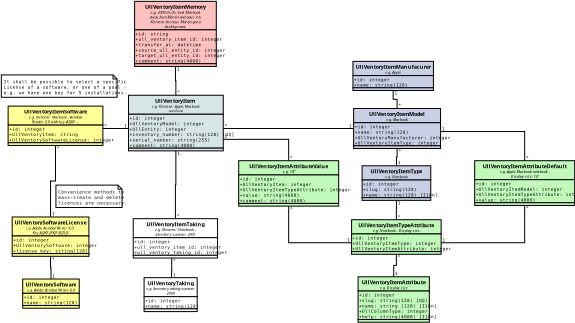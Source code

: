 <?xml version="1.0" encoding="UTF-8"?>
<dia:diagram xmlns:dia="http://www.lysator.liu.se/~alla/dia/">
  <dia:layer name="Hintergrund" visible="true">
    <dia:object type="UML - Class" version="0" id="O0">
      <dia:attribute name="obj_pos">
        <dia:point val="13.95,9.05"/>
      </dia:attribute>
      <dia:attribute name="obj_bb">
        <dia:rectangle val="13.9,9;26.75,17.3"/>
      </dia:attribute>
      <dia:attribute name="elem_corner">
        <dia:point val="13.95,9.05"/>
      </dia:attribute>
      <dia:attribute name="elem_width">
        <dia:real val="12.75"/>
      </dia:attribute>
      <dia:attribute name="elem_height">
        <dia:real val="8.2"/>
      </dia:attribute>
      <dia:attribute name="name">
        <dia:string>#UllVentoryItem#</dia:string>
      </dia:attribute>
      <dia:attribute name="stereotype">
        <dia:string>##</dia:string>
      </dia:attribute>
      <dia:attribute name="comment">
        <dia:string>#e.g. Klemens' Apple Macbook notebook#</dia:string>
      </dia:attribute>
      <dia:attribute name="abstract">
        <dia:boolean val="false"/>
      </dia:attribute>
      <dia:attribute name="suppress_attributes">
        <dia:boolean val="false"/>
      </dia:attribute>
      <dia:attribute name="suppress_operations">
        <dia:boolean val="false"/>
      </dia:attribute>
      <dia:attribute name="visible_attributes">
        <dia:boolean val="true"/>
      </dia:attribute>
      <dia:attribute name="visible_operations">
        <dia:boolean val="true"/>
      </dia:attribute>
      <dia:attribute name="visible_comments">
        <dia:boolean val="true"/>
      </dia:attribute>
      <dia:attribute name="wrap_operations">
        <dia:boolean val="true"/>
      </dia:attribute>
      <dia:attribute name="wrap_after_char">
        <dia:int val="40"/>
      </dia:attribute>
      <dia:attribute name="comment_line_length">
        <dia:int val="32"/>
      </dia:attribute>
      <dia:attribute name="comment_tagging">
        <dia:boolean val="false"/>
      </dia:attribute>
      <dia:attribute name="line_color">
        <dia:color val="#000000"/>
      </dia:attribute>
      <dia:attribute name="fill_color">
        <dia:color val="#d8e5e5"/>
      </dia:attribute>
      <dia:attribute name="text_color">
        <dia:color val="#000000"/>
      </dia:attribute>
      <dia:attribute name="normal_font">
        <dia:font family="monospace" style="0" name="Courier"/>
      </dia:attribute>
      <dia:attribute name="abstract_font">
        <dia:font family="monospace" style="88" name="Courier-BoldOblique"/>
      </dia:attribute>
      <dia:attribute name="polymorphic_font">
        <dia:font family="monospace" style="8" name="Courier-Oblique"/>
      </dia:attribute>
      <dia:attribute name="classname_font">
        <dia:font family="sans" style="80" name="Helvetica-Bold"/>
      </dia:attribute>
      <dia:attribute name="abstract_classname_font">
        <dia:font family="sans" style="88" name="Helvetica-BoldOblique"/>
      </dia:attribute>
      <dia:attribute name="comment_font">
        <dia:font family="sans" style="8" name="Helvetica-Oblique"/>
      </dia:attribute>
      <dia:attribute name="normal_font_height">
        <dia:real val="0.8"/>
      </dia:attribute>
      <dia:attribute name="polymorphic_font_height">
        <dia:real val="0.8"/>
      </dia:attribute>
      <dia:attribute name="abstract_font_height">
        <dia:real val="0.8"/>
      </dia:attribute>
      <dia:attribute name="classname_font_height">
        <dia:real val="1"/>
      </dia:attribute>
      <dia:attribute name="abstract_classname_font_height">
        <dia:real val="1"/>
      </dia:attribute>
      <dia:attribute name="comment_font_height">
        <dia:real val="0.7"/>
      </dia:attribute>
      <dia:attribute name="attributes">
        <dia:composite type="umlattribute">
          <dia:attribute name="name">
            <dia:string>#id#</dia:string>
          </dia:attribute>
          <dia:attribute name="type">
            <dia:string>#integer#</dia:string>
          </dia:attribute>
          <dia:attribute name="value">
            <dia:string>##</dia:string>
          </dia:attribute>
          <dia:attribute name="comment">
            <dia:string>##</dia:string>
          </dia:attribute>
          <dia:attribute name="visibility">
            <dia:enum val="0"/>
          </dia:attribute>
          <dia:attribute name="abstract">
            <dia:boolean val="false"/>
          </dia:attribute>
          <dia:attribute name="class_scope">
            <dia:boolean val="false"/>
          </dia:attribute>
        </dia:composite>
        <dia:composite type="umlattribute">
          <dia:attribute name="name">
            <dia:string>#UllVentoryModel#</dia:string>
          </dia:attribute>
          <dia:attribute name="type">
            <dia:string>#integer#</dia:string>
          </dia:attribute>
          <dia:attribute name="value">
            <dia:string>##</dia:string>
          </dia:attribute>
          <dia:attribute name="comment">
            <dia:string>##</dia:string>
          </dia:attribute>
          <dia:attribute name="visibility">
            <dia:enum val="0"/>
          </dia:attribute>
          <dia:attribute name="abstract">
            <dia:boolean val="false"/>
          </dia:attribute>
          <dia:attribute name="class_scope">
            <dia:boolean val="false"/>
          </dia:attribute>
        </dia:composite>
        <dia:composite type="umlattribute">
          <dia:attribute name="name">
            <dia:string>#UllEntity#</dia:string>
          </dia:attribute>
          <dia:attribute name="type">
            <dia:string>#integer#</dia:string>
          </dia:attribute>
          <dia:attribute name="value">
            <dia:string>##</dia:string>
          </dia:attribute>
          <dia:attribute name="comment">
            <dia:string>##</dia:string>
          </dia:attribute>
          <dia:attribute name="visibility">
            <dia:enum val="0"/>
          </dia:attribute>
          <dia:attribute name="abstract">
            <dia:boolean val="false"/>
          </dia:attribute>
          <dia:attribute name="class_scope">
            <dia:boolean val="false"/>
          </dia:attribute>
        </dia:composite>
        <dia:composite type="umlattribute">
          <dia:attribute name="name">
            <dia:string>#inventory_number#</dia:string>
          </dia:attribute>
          <dia:attribute name="type">
            <dia:string>#string(128) [UQ]#</dia:string>
          </dia:attribute>
          <dia:attribute name="value">
            <dia:string>##</dia:string>
          </dia:attribute>
          <dia:attribute name="comment">
            <dia:string>##</dia:string>
          </dia:attribute>
          <dia:attribute name="visibility">
            <dia:enum val="0"/>
          </dia:attribute>
          <dia:attribute name="abstract">
            <dia:boolean val="false"/>
          </dia:attribute>
          <dia:attribute name="class_scope">
            <dia:boolean val="false"/>
          </dia:attribute>
        </dia:composite>
        <dia:composite type="umlattribute">
          <dia:attribute name="name">
            <dia:string>#serial_number#</dia:string>
          </dia:attribute>
          <dia:attribute name="type">
            <dia:string>#string(255)#</dia:string>
          </dia:attribute>
          <dia:attribute name="value">
            <dia:string>##</dia:string>
          </dia:attribute>
          <dia:attribute name="comment">
            <dia:string>##</dia:string>
          </dia:attribute>
          <dia:attribute name="visibility">
            <dia:enum val="0"/>
          </dia:attribute>
          <dia:attribute name="abstract">
            <dia:boolean val="false"/>
          </dia:attribute>
          <dia:attribute name="class_scope">
            <dia:boolean val="false"/>
          </dia:attribute>
        </dia:composite>
        <dia:composite type="umlattribute">
          <dia:attribute name="name">
            <dia:string>#comment#</dia:string>
          </dia:attribute>
          <dia:attribute name="type">
            <dia:string>#string(4000)#</dia:string>
          </dia:attribute>
          <dia:attribute name="value">
            <dia:string>##</dia:string>
          </dia:attribute>
          <dia:attribute name="comment">
            <dia:string>##</dia:string>
          </dia:attribute>
          <dia:attribute name="visibility">
            <dia:enum val="0"/>
          </dia:attribute>
          <dia:attribute name="abstract">
            <dia:boolean val="false"/>
          </dia:attribute>
          <dia:attribute name="class_scope">
            <dia:boolean val="false"/>
          </dia:attribute>
        </dia:composite>
      </dia:attribute>
      <dia:attribute name="operations"/>
      <dia:attribute name="template">
        <dia:boolean val="false"/>
      </dia:attribute>
      <dia:attribute name="templates"/>
    </dia:object>
    <dia:object type="UML - Class" version="0" id="O1">
      <dia:attribute name="obj_pos">
        <dia:point val="47.15,11"/>
      </dia:attribute>
      <dia:attribute name="obj_bb">
        <dia:rectangle val="47.1,10.95;58.9,16.95"/>
      </dia:attribute>
      <dia:attribute name="elem_corner">
        <dia:point val="47.15,11"/>
      </dia:attribute>
      <dia:attribute name="elem_width">
        <dia:real val="11.7"/>
      </dia:attribute>
      <dia:attribute name="elem_height">
        <dia:real val="5.9"/>
      </dia:attribute>
      <dia:attribute name="name">
        <dia:string>#UllVentoryItemModel#</dia:string>
      </dia:attribute>
      <dia:attribute name="stereotype">
        <dia:string>##</dia:string>
      </dia:attribute>
      <dia:attribute name="comment">
        <dia:string>#e.g. Macbook#</dia:string>
      </dia:attribute>
      <dia:attribute name="abstract">
        <dia:boolean val="false"/>
      </dia:attribute>
      <dia:attribute name="suppress_attributes">
        <dia:boolean val="false"/>
      </dia:attribute>
      <dia:attribute name="suppress_operations">
        <dia:boolean val="false"/>
      </dia:attribute>
      <dia:attribute name="visible_attributes">
        <dia:boolean val="true"/>
      </dia:attribute>
      <dia:attribute name="visible_operations">
        <dia:boolean val="true"/>
      </dia:attribute>
      <dia:attribute name="visible_comments">
        <dia:boolean val="true"/>
      </dia:attribute>
      <dia:attribute name="wrap_operations">
        <dia:boolean val="true"/>
      </dia:attribute>
      <dia:attribute name="wrap_after_char">
        <dia:int val="40"/>
      </dia:attribute>
      <dia:attribute name="comment_line_length">
        <dia:int val="32"/>
      </dia:attribute>
      <dia:attribute name="comment_tagging">
        <dia:boolean val="false"/>
      </dia:attribute>
      <dia:attribute name="line_color">
        <dia:color val="#000000"/>
      </dia:attribute>
      <dia:attribute name="fill_color">
        <dia:color val="#c9d0e6"/>
      </dia:attribute>
      <dia:attribute name="text_color">
        <dia:color val="#000000"/>
      </dia:attribute>
      <dia:attribute name="normal_font">
        <dia:font family="monospace" style="0" name="Courier"/>
      </dia:attribute>
      <dia:attribute name="abstract_font">
        <dia:font family="monospace" style="88" name="Courier-BoldOblique"/>
      </dia:attribute>
      <dia:attribute name="polymorphic_font">
        <dia:font family="monospace" style="8" name="Courier-Oblique"/>
      </dia:attribute>
      <dia:attribute name="classname_font">
        <dia:font family="sans" style="80" name="Helvetica-Bold"/>
      </dia:attribute>
      <dia:attribute name="abstract_classname_font">
        <dia:font family="sans" style="88" name="Helvetica-BoldOblique"/>
      </dia:attribute>
      <dia:attribute name="comment_font">
        <dia:font family="sans" style="8" name="Helvetica-Oblique"/>
      </dia:attribute>
      <dia:attribute name="normal_font_height">
        <dia:real val="0.8"/>
      </dia:attribute>
      <dia:attribute name="polymorphic_font_height">
        <dia:real val="0.8"/>
      </dia:attribute>
      <dia:attribute name="abstract_font_height">
        <dia:real val="0.8"/>
      </dia:attribute>
      <dia:attribute name="classname_font_height">
        <dia:real val="1"/>
      </dia:attribute>
      <dia:attribute name="abstract_classname_font_height">
        <dia:real val="1"/>
      </dia:attribute>
      <dia:attribute name="comment_font_height">
        <dia:real val="0.7"/>
      </dia:attribute>
      <dia:attribute name="attributes">
        <dia:composite type="umlattribute">
          <dia:attribute name="name">
            <dia:string>#id#</dia:string>
          </dia:attribute>
          <dia:attribute name="type">
            <dia:string>#integer#</dia:string>
          </dia:attribute>
          <dia:attribute name="value">
            <dia:string>##</dia:string>
          </dia:attribute>
          <dia:attribute name="comment">
            <dia:string>##</dia:string>
          </dia:attribute>
          <dia:attribute name="visibility">
            <dia:enum val="0"/>
          </dia:attribute>
          <dia:attribute name="abstract">
            <dia:boolean val="false"/>
          </dia:attribute>
          <dia:attribute name="class_scope">
            <dia:boolean val="false"/>
          </dia:attribute>
        </dia:composite>
        <dia:composite type="umlattribute">
          <dia:attribute name="name">
            <dia:string>#name#</dia:string>
          </dia:attribute>
          <dia:attribute name="type">
            <dia:string>#string(128)#</dia:string>
          </dia:attribute>
          <dia:attribute name="value">
            <dia:string>##</dia:string>
          </dia:attribute>
          <dia:attribute name="comment">
            <dia:string>##</dia:string>
          </dia:attribute>
          <dia:attribute name="visibility">
            <dia:enum val="0"/>
          </dia:attribute>
          <dia:attribute name="abstract">
            <dia:boolean val="false"/>
          </dia:attribute>
          <dia:attribute name="class_scope">
            <dia:boolean val="false"/>
          </dia:attribute>
        </dia:composite>
        <dia:composite type="umlattribute">
          <dia:attribute name="name">
            <dia:string>#UllVentoryManufacturer#</dia:string>
          </dia:attribute>
          <dia:attribute name="type">
            <dia:string>#integer#</dia:string>
          </dia:attribute>
          <dia:attribute name="value">
            <dia:string>##</dia:string>
          </dia:attribute>
          <dia:attribute name="comment">
            <dia:string>##</dia:string>
          </dia:attribute>
          <dia:attribute name="visibility">
            <dia:enum val="0"/>
          </dia:attribute>
          <dia:attribute name="abstract">
            <dia:boolean val="false"/>
          </dia:attribute>
          <dia:attribute name="class_scope">
            <dia:boolean val="false"/>
          </dia:attribute>
        </dia:composite>
        <dia:composite type="umlattribute">
          <dia:attribute name="name">
            <dia:string>#UllVentoryItemType#</dia:string>
          </dia:attribute>
          <dia:attribute name="type">
            <dia:string>#integer#</dia:string>
          </dia:attribute>
          <dia:attribute name="value">
            <dia:string>##</dia:string>
          </dia:attribute>
          <dia:attribute name="comment">
            <dia:string>##</dia:string>
          </dia:attribute>
          <dia:attribute name="visibility">
            <dia:enum val="0"/>
          </dia:attribute>
          <dia:attribute name="abstract">
            <dia:boolean val="false"/>
          </dia:attribute>
          <dia:attribute name="class_scope">
            <dia:boolean val="false"/>
          </dia:attribute>
        </dia:composite>
      </dia:attribute>
      <dia:attribute name="operations"/>
      <dia:attribute name="template">
        <dia:boolean val="false"/>
      </dia:attribute>
      <dia:attribute name="templates"/>
    </dia:object>
    <dia:object type="UML - Class" version="0" id="O2">
      <dia:attribute name="obj_pos">
        <dia:point val="47.05,4.05"/>
      </dia:attribute>
      <dia:attribute name="obj_bb">
        <dia:rectangle val="47,4;59.025,8.4"/>
      </dia:attribute>
      <dia:attribute name="elem_corner">
        <dia:point val="47.05,4.05"/>
      </dia:attribute>
      <dia:attribute name="elem_width">
        <dia:real val="11.925"/>
      </dia:attribute>
      <dia:attribute name="elem_height">
        <dia:real val="4.3"/>
      </dia:attribute>
      <dia:attribute name="name">
        <dia:string>#UllVentoryItemManufacurer#</dia:string>
      </dia:attribute>
      <dia:attribute name="stereotype">
        <dia:string>##</dia:string>
      </dia:attribute>
      <dia:attribute name="comment">
        <dia:string>#e.g. Apple#</dia:string>
      </dia:attribute>
      <dia:attribute name="abstract">
        <dia:boolean val="false"/>
      </dia:attribute>
      <dia:attribute name="suppress_attributes">
        <dia:boolean val="false"/>
      </dia:attribute>
      <dia:attribute name="suppress_operations">
        <dia:boolean val="false"/>
      </dia:attribute>
      <dia:attribute name="visible_attributes">
        <dia:boolean val="true"/>
      </dia:attribute>
      <dia:attribute name="visible_operations">
        <dia:boolean val="true"/>
      </dia:attribute>
      <dia:attribute name="visible_comments">
        <dia:boolean val="true"/>
      </dia:attribute>
      <dia:attribute name="wrap_operations">
        <dia:boolean val="true"/>
      </dia:attribute>
      <dia:attribute name="wrap_after_char">
        <dia:int val="40"/>
      </dia:attribute>
      <dia:attribute name="comment_line_length">
        <dia:int val="32"/>
      </dia:attribute>
      <dia:attribute name="comment_tagging">
        <dia:boolean val="false"/>
      </dia:attribute>
      <dia:attribute name="line_color">
        <dia:color val="#000000"/>
      </dia:attribute>
      <dia:attribute name="fill_color">
        <dia:color val="#c9d0e6"/>
      </dia:attribute>
      <dia:attribute name="text_color">
        <dia:color val="#000000"/>
      </dia:attribute>
      <dia:attribute name="normal_font">
        <dia:font family="monospace" style="0" name="Courier"/>
      </dia:attribute>
      <dia:attribute name="abstract_font">
        <dia:font family="monospace" style="88" name="Courier-BoldOblique"/>
      </dia:attribute>
      <dia:attribute name="polymorphic_font">
        <dia:font family="monospace" style="8" name="Courier-Oblique"/>
      </dia:attribute>
      <dia:attribute name="classname_font">
        <dia:font family="sans" style="80" name="Helvetica-Bold"/>
      </dia:attribute>
      <dia:attribute name="abstract_classname_font">
        <dia:font family="sans" style="88" name="Helvetica-BoldOblique"/>
      </dia:attribute>
      <dia:attribute name="comment_font">
        <dia:font family="sans" style="8" name="Helvetica-Oblique"/>
      </dia:attribute>
      <dia:attribute name="normal_font_height">
        <dia:real val="0.8"/>
      </dia:attribute>
      <dia:attribute name="polymorphic_font_height">
        <dia:real val="0.8"/>
      </dia:attribute>
      <dia:attribute name="abstract_font_height">
        <dia:real val="0.8"/>
      </dia:attribute>
      <dia:attribute name="classname_font_height">
        <dia:real val="1"/>
      </dia:attribute>
      <dia:attribute name="abstract_classname_font_height">
        <dia:real val="1"/>
      </dia:attribute>
      <dia:attribute name="comment_font_height">
        <dia:real val="0.7"/>
      </dia:attribute>
      <dia:attribute name="attributes">
        <dia:composite type="umlattribute">
          <dia:attribute name="name">
            <dia:string>#id#</dia:string>
          </dia:attribute>
          <dia:attribute name="type">
            <dia:string>#integer#</dia:string>
          </dia:attribute>
          <dia:attribute name="value">
            <dia:string>##</dia:string>
          </dia:attribute>
          <dia:attribute name="comment">
            <dia:string>##</dia:string>
          </dia:attribute>
          <dia:attribute name="visibility">
            <dia:enum val="0"/>
          </dia:attribute>
          <dia:attribute name="abstract">
            <dia:boolean val="false"/>
          </dia:attribute>
          <dia:attribute name="class_scope">
            <dia:boolean val="false"/>
          </dia:attribute>
        </dia:composite>
        <dia:composite type="umlattribute">
          <dia:attribute name="name">
            <dia:string>#name#</dia:string>
          </dia:attribute>
          <dia:attribute name="type">
            <dia:string>#string(128)#</dia:string>
          </dia:attribute>
          <dia:attribute name="value">
            <dia:string>##</dia:string>
          </dia:attribute>
          <dia:attribute name="comment">
            <dia:string>##</dia:string>
          </dia:attribute>
          <dia:attribute name="visibility">
            <dia:enum val="0"/>
          </dia:attribute>
          <dia:attribute name="abstract">
            <dia:boolean val="false"/>
          </dia:attribute>
          <dia:attribute name="class_scope">
            <dia:boolean val="false"/>
          </dia:attribute>
        </dia:composite>
      </dia:attribute>
      <dia:attribute name="operations"/>
      <dia:attribute name="template">
        <dia:boolean val="false"/>
      </dia:attribute>
      <dia:attribute name="templates"/>
    </dia:object>
    <dia:object type="UML - Class" version="0" id="O3">
      <dia:attribute name="obj_pos">
        <dia:point val="48.4,19.45"/>
      </dia:attribute>
      <dia:attribute name="obj_bb">
        <dia:rectangle val="48.35,19.4;57.7,24.6"/>
      </dia:attribute>
      <dia:attribute name="elem_corner">
        <dia:point val="48.4,19.45"/>
      </dia:attribute>
      <dia:attribute name="elem_width">
        <dia:real val="9.25"/>
      </dia:attribute>
      <dia:attribute name="elem_height">
        <dia:real val="5.1"/>
      </dia:attribute>
      <dia:attribute name="name">
        <dia:string>#UllVentoryItemType#</dia:string>
      </dia:attribute>
      <dia:attribute name="stereotype">
        <dia:string>##</dia:string>
      </dia:attribute>
      <dia:attribute name="comment">
        <dia:string>#e.g. Notebook#</dia:string>
      </dia:attribute>
      <dia:attribute name="abstract">
        <dia:boolean val="false"/>
      </dia:attribute>
      <dia:attribute name="suppress_attributes">
        <dia:boolean val="false"/>
      </dia:attribute>
      <dia:attribute name="suppress_operations">
        <dia:boolean val="false"/>
      </dia:attribute>
      <dia:attribute name="visible_attributes">
        <dia:boolean val="true"/>
      </dia:attribute>
      <dia:attribute name="visible_operations">
        <dia:boolean val="true"/>
      </dia:attribute>
      <dia:attribute name="visible_comments">
        <dia:boolean val="true"/>
      </dia:attribute>
      <dia:attribute name="wrap_operations">
        <dia:boolean val="true"/>
      </dia:attribute>
      <dia:attribute name="wrap_after_char">
        <dia:int val="40"/>
      </dia:attribute>
      <dia:attribute name="comment_line_length">
        <dia:int val="32"/>
      </dia:attribute>
      <dia:attribute name="comment_tagging">
        <dia:boolean val="false"/>
      </dia:attribute>
      <dia:attribute name="line_color">
        <dia:color val="#000000"/>
      </dia:attribute>
      <dia:attribute name="fill_color">
        <dia:color val="#c9d0e6"/>
      </dia:attribute>
      <dia:attribute name="text_color">
        <dia:color val="#000000"/>
      </dia:attribute>
      <dia:attribute name="normal_font">
        <dia:font family="monospace" style="0" name="Courier"/>
      </dia:attribute>
      <dia:attribute name="abstract_font">
        <dia:font family="monospace" style="88" name="Courier-BoldOblique"/>
      </dia:attribute>
      <dia:attribute name="polymorphic_font">
        <dia:font family="monospace" style="8" name="Courier-Oblique"/>
      </dia:attribute>
      <dia:attribute name="classname_font">
        <dia:font family="sans" style="80" name="Helvetica-Bold"/>
      </dia:attribute>
      <dia:attribute name="abstract_classname_font">
        <dia:font family="sans" style="88" name="Helvetica-BoldOblique"/>
      </dia:attribute>
      <dia:attribute name="comment_font">
        <dia:font family="sans" style="8" name="Helvetica-Oblique"/>
      </dia:attribute>
      <dia:attribute name="normal_font_height">
        <dia:real val="0.8"/>
      </dia:attribute>
      <dia:attribute name="polymorphic_font_height">
        <dia:real val="0.8"/>
      </dia:attribute>
      <dia:attribute name="abstract_font_height">
        <dia:real val="0.8"/>
      </dia:attribute>
      <dia:attribute name="classname_font_height">
        <dia:real val="1"/>
      </dia:attribute>
      <dia:attribute name="abstract_classname_font_height">
        <dia:real val="1"/>
      </dia:attribute>
      <dia:attribute name="comment_font_height">
        <dia:real val="0.7"/>
      </dia:attribute>
      <dia:attribute name="attributes">
        <dia:composite type="umlattribute">
          <dia:attribute name="name">
            <dia:string>#id#</dia:string>
          </dia:attribute>
          <dia:attribute name="type">
            <dia:string>#integer#</dia:string>
          </dia:attribute>
          <dia:attribute name="value">
            <dia:string>##</dia:string>
          </dia:attribute>
          <dia:attribute name="comment">
            <dia:string>##</dia:string>
          </dia:attribute>
          <dia:attribute name="visibility">
            <dia:enum val="0"/>
          </dia:attribute>
          <dia:attribute name="abstract">
            <dia:boolean val="false"/>
          </dia:attribute>
          <dia:attribute name="class_scope">
            <dia:boolean val="false"/>
          </dia:attribute>
        </dia:composite>
        <dia:composite type="umlattribute">
          <dia:attribute name="name">
            <dia:string>#slug#</dia:string>
          </dia:attribute>
          <dia:attribute name="type">
            <dia:string>#string(128)#</dia:string>
          </dia:attribute>
          <dia:attribute name="value">
            <dia:string>##</dia:string>
          </dia:attribute>
          <dia:attribute name="comment">
            <dia:string>##</dia:string>
          </dia:attribute>
          <dia:attribute name="visibility">
            <dia:enum val="0"/>
          </dia:attribute>
          <dia:attribute name="abstract">
            <dia:boolean val="false"/>
          </dia:attribute>
          <dia:attribute name="class_scope">
            <dia:boolean val="false"/>
          </dia:attribute>
        </dia:composite>
        <dia:composite type="umlattribute">
          <dia:attribute name="name">
            <dia:string>#name#</dia:string>
          </dia:attribute>
          <dia:attribute name="type">
            <dia:string>#string(128) [I18n]#</dia:string>
          </dia:attribute>
          <dia:attribute name="value">
            <dia:string>##</dia:string>
          </dia:attribute>
          <dia:attribute name="comment">
            <dia:string>##</dia:string>
          </dia:attribute>
          <dia:attribute name="visibility">
            <dia:enum val="0"/>
          </dia:attribute>
          <dia:attribute name="abstract">
            <dia:boolean val="false"/>
          </dia:attribute>
          <dia:attribute name="class_scope">
            <dia:boolean val="false"/>
          </dia:attribute>
        </dia:composite>
      </dia:attribute>
      <dia:attribute name="operations"/>
      <dia:attribute name="template">
        <dia:boolean val="false"/>
      </dia:attribute>
      <dia:attribute name="templates"/>
    </dia:object>
    <dia:object type="UML - Class" version="0" id="O4">
      <dia:attribute name="obj_pos">
        <dia:point val="46.85,27.4"/>
      </dia:attribute>
      <dia:attribute name="obj_bb">
        <dia:rectangle val="46.8,27.35;59.248,32.55"/>
      </dia:attribute>
      <dia:attribute name="elem_corner">
        <dia:point val="46.85,27.4"/>
      </dia:attribute>
      <dia:attribute name="elem_width">
        <dia:real val="12.348"/>
      </dia:attribute>
      <dia:attribute name="elem_height">
        <dia:real val="5.1"/>
      </dia:attribute>
      <dia:attribute name="name">
        <dia:string>#UllVentoryItemTypeAttribute#</dia:string>
      </dia:attribute>
      <dia:attribute name="stereotype">
        <dia:string>##</dia:string>
      </dia:attribute>
      <dia:attribute name="comment">
        <dia:string>#e.g. Notebook - Display size#</dia:string>
      </dia:attribute>
      <dia:attribute name="abstract">
        <dia:boolean val="false"/>
      </dia:attribute>
      <dia:attribute name="suppress_attributes">
        <dia:boolean val="false"/>
      </dia:attribute>
      <dia:attribute name="suppress_operations">
        <dia:boolean val="false"/>
      </dia:attribute>
      <dia:attribute name="visible_attributes">
        <dia:boolean val="true"/>
      </dia:attribute>
      <dia:attribute name="visible_operations">
        <dia:boolean val="true"/>
      </dia:attribute>
      <dia:attribute name="visible_comments">
        <dia:boolean val="true"/>
      </dia:attribute>
      <dia:attribute name="wrap_operations">
        <dia:boolean val="true"/>
      </dia:attribute>
      <dia:attribute name="wrap_after_char">
        <dia:int val="40"/>
      </dia:attribute>
      <dia:attribute name="comment_line_length">
        <dia:int val="32"/>
      </dia:attribute>
      <dia:attribute name="comment_tagging">
        <dia:boolean val="false"/>
      </dia:attribute>
      <dia:attribute name="line_color">
        <dia:color val="#000000"/>
      </dia:attribute>
      <dia:attribute name="fill_color">
        <dia:color val="#c0f9b9"/>
      </dia:attribute>
      <dia:attribute name="text_color">
        <dia:color val="#000000"/>
      </dia:attribute>
      <dia:attribute name="normal_font">
        <dia:font family="monospace" style="0" name="Courier"/>
      </dia:attribute>
      <dia:attribute name="abstract_font">
        <dia:font family="monospace" style="88" name="Courier-BoldOblique"/>
      </dia:attribute>
      <dia:attribute name="polymorphic_font">
        <dia:font family="monospace" style="8" name="Courier-Oblique"/>
      </dia:attribute>
      <dia:attribute name="classname_font">
        <dia:font family="sans" style="80" name="Helvetica-Bold"/>
      </dia:attribute>
      <dia:attribute name="abstract_classname_font">
        <dia:font family="sans" style="88" name="Helvetica-BoldOblique"/>
      </dia:attribute>
      <dia:attribute name="comment_font">
        <dia:font family="sans" style="8" name="Helvetica-Oblique"/>
      </dia:attribute>
      <dia:attribute name="normal_font_height">
        <dia:real val="0.8"/>
      </dia:attribute>
      <dia:attribute name="polymorphic_font_height">
        <dia:real val="0.8"/>
      </dia:attribute>
      <dia:attribute name="abstract_font_height">
        <dia:real val="0.8"/>
      </dia:attribute>
      <dia:attribute name="classname_font_height">
        <dia:real val="1"/>
      </dia:attribute>
      <dia:attribute name="abstract_classname_font_height">
        <dia:real val="1"/>
      </dia:attribute>
      <dia:attribute name="comment_font_height">
        <dia:real val="0.7"/>
      </dia:attribute>
      <dia:attribute name="attributes">
        <dia:composite type="umlattribute">
          <dia:attribute name="name">
            <dia:string>#id#</dia:string>
          </dia:attribute>
          <dia:attribute name="type">
            <dia:string>#integer#</dia:string>
          </dia:attribute>
          <dia:attribute name="value">
            <dia:string>##</dia:string>
          </dia:attribute>
          <dia:attribute name="comment">
            <dia:string>##</dia:string>
          </dia:attribute>
          <dia:attribute name="visibility">
            <dia:enum val="0"/>
          </dia:attribute>
          <dia:attribute name="abstract">
            <dia:boolean val="false"/>
          </dia:attribute>
          <dia:attribute name="class_scope">
            <dia:boolean val="false"/>
          </dia:attribute>
        </dia:composite>
        <dia:composite type="umlattribute">
          <dia:attribute name="name">
            <dia:string>#UllVentoryItemType#</dia:string>
          </dia:attribute>
          <dia:attribute name="type">
            <dia:string>#integer#</dia:string>
          </dia:attribute>
          <dia:attribute name="value">
            <dia:string>##</dia:string>
          </dia:attribute>
          <dia:attribute name="comment">
            <dia:string>##</dia:string>
          </dia:attribute>
          <dia:attribute name="visibility">
            <dia:enum val="0"/>
          </dia:attribute>
          <dia:attribute name="abstract">
            <dia:boolean val="false"/>
          </dia:attribute>
          <dia:attribute name="class_scope">
            <dia:boolean val="false"/>
          </dia:attribute>
        </dia:composite>
        <dia:composite type="umlattribute">
          <dia:attribute name="name">
            <dia:string>#UllVentoryItemAttribute#</dia:string>
          </dia:attribute>
          <dia:attribute name="type">
            <dia:string>#integer#</dia:string>
          </dia:attribute>
          <dia:attribute name="value">
            <dia:string>##</dia:string>
          </dia:attribute>
          <dia:attribute name="comment">
            <dia:string>##</dia:string>
          </dia:attribute>
          <dia:attribute name="visibility">
            <dia:enum val="0"/>
          </dia:attribute>
          <dia:attribute name="abstract">
            <dia:boolean val="false"/>
          </dia:attribute>
          <dia:attribute name="class_scope">
            <dia:boolean val="false"/>
          </dia:attribute>
        </dia:composite>
      </dia:attribute>
      <dia:attribute name="operations"/>
      <dia:attribute name="template">
        <dia:boolean val="false"/>
      </dia:attribute>
      <dia:attribute name="templates"/>
    </dia:object>
    <dia:object type="UML - Class" version="0" id="O5">
      <dia:attribute name="obj_pos">
        <dia:point val="30.2,18.7"/>
      </dia:attribute>
      <dia:attribute name="obj_bb">
        <dia:rectangle val="30.15,18.65;43.7,25.45"/>
      </dia:attribute>
      <dia:attribute name="elem_corner">
        <dia:point val="30.2,18.7"/>
      </dia:attribute>
      <dia:attribute name="elem_width">
        <dia:real val="13.45"/>
      </dia:attribute>
      <dia:attribute name="elem_height">
        <dia:real val="6.7"/>
      </dia:attribute>
      <dia:attribute name="name">
        <dia:string>#UllVentoryItemAttributeValue#</dia:string>
      </dia:attribute>
      <dia:attribute name="stereotype">
        <dia:string>##</dia:string>
      </dia:attribute>
      <dia:attribute name="comment">
        <dia:string>#e.g. 14"#</dia:string>
      </dia:attribute>
      <dia:attribute name="abstract">
        <dia:boolean val="false"/>
      </dia:attribute>
      <dia:attribute name="suppress_attributes">
        <dia:boolean val="false"/>
      </dia:attribute>
      <dia:attribute name="suppress_operations">
        <dia:boolean val="false"/>
      </dia:attribute>
      <dia:attribute name="visible_attributes">
        <dia:boolean val="true"/>
      </dia:attribute>
      <dia:attribute name="visible_operations">
        <dia:boolean val="true"/>
      </dia:attribute>
      <dia:attribute name="visible_comments">
        <dia:boolean val="true"/>
      </dia:attribute>
      <dia:attribute name="wrap_operations">
        <dia:boolean val="true"/>
      </dia:attribute>
      <dia:attribute name="wrap_after_char">
        <dia:int val="40"/>
      </dia:attribute>
      <dia:attribute name="comment_line_length">
        <dia:int val="32"/>
      </dia:attribute>
      <dia:attribute name="comment_tagging">
        <dia:boolean val="false"/>
      </dia:attribute>
      <dia:attribute name="line_color">
        <dia:color val="#000000"/>
      </dia:attribute>
      <dia:attribute name="fill_color">
        <dia:color val="#c0f9b9"/>
      </dia:attribute>
      <dia:attribute name="text_color">
        <dia:color val="#000000"/>
      </dia:attribute>
      <dia:attribute name="normal_font">
        <dia:font family="monospace" style="0" name="Courier"/>
      </dia:attribute>
      <dia:attribute name="abstract_font">
        <dia:font family="monospace" style="88" name="Courier-BoldOblique"/>
      </dia:attribute>
      <dia:attribute name="polymorphic_font">
        <dia:font family="monospace" style="8" name="Courier-Oblique"/>
      </dia:attribute>
      <dia:attribute name="classname_font">
        <dia:font family="sans" style="80" name="Helvetica-Bold"/>
      </dia:attribute>
      <dia:attribute name="abstract_classname_font">
        <dia:font family="sans" style="88" name="Helvetica-BoldOblique"/>
      </dia:attribute>
      <dia:attribute name="comment_font">
        <dia:font family="sans" style="8" name="Helvetica-Oblique"/>
      </dia:attribute>
      <dia:attribute name="normal_font_height">
        <dia:real val="0.8"/>
      </dia:attribute>
      <dia:attribute name="polymorphic_font_height">
        <dia:real val="0.8"/>
      </dia:attribute>
      <dia:attribute name="abstract_font_height">
        <dia:real val="0.8"/>
      </dia:attribute>
      <dia:attribute name="classname_font_height">
        <dia:real val="1"/>
      </dia:attribute>
      <dia:attribute name="abstract_classname_font_height">
        <dia:real val="1"/>
      </dia:attribute>
      <dia:attribute name="comment_font_height">
        <dia:real val="0.7"/>
      </dia:attribute>
      <dia:attribute name="attributes">
        <dia:composite type="umlattribute">
          <dia:attribute name="name">
            <dia:string>#id#</dia:string>
          </dia:attribute>
          <dia:attribute name="type">
            <dia:string>#integer#</dia:string>
          </dia:attribute>
          <dia:attribute name="value">
            <dia:string>##</dia:string>
          </dia:attribute>
          <dia:attribute name="comment">
            <dia:string>##</dia:string>
          </dia:attribute>
          <dia:attribute name="visibility">
            <dia:enum val="0"/>
          </dia:attribute>
          <dia:attribute name="abstract">
            <dia:boolean val="false"/>
          </dia:attribute>
          <dia:attribute name="class_scope">
            <dia:boolean val="false"/>
          </dia:attribute>
        </dia:composite>
        <dia:composite type="umlattribute">
          <dia:attribute name="name">
            <dia:string>#UllVentoryItem#</dia:string>
          </dia:attribute>
          <dia:attribute name="type">
            <dia:string>#integer#</dia:string>
          </dia:attribute>
          <dia:attribute name="value">
            <dia:string>##</dia:string>
          </dia:attribute>
          <dia:attribute name="comment">
            <dia:string>##</dia:string>
          </dia:attribute>
          <dia:attribute name="visibility">
            <dia:enum val="0"/>
          </dia:attribute>
          <dia:attribute name="abstract">
            <dia:boolean val="false"/>
          </dia:attribute>
          <dia:attribute name="class_scope">
            <dia:boolean val="false"/>
          </dia:attribute>
        </dia:composite>
        <dia:composite type="umlattribute">
          <dia:attribute name="name">
            <dia:string>#UllVentoryItemTypeAttribute#</dia:string>
          </dia:attribute>
          <dia:attribute name="type">
            <dia:string>#integer#</dia:string>
          </dia:attribute>
          <dia:attribute name="value">
            <dia:string>##</dia:string>
          </dia:attribute>
          <dia:attribute name="comment">
            <dia:string>##</dia:string>
          </dia:attribute>
          <dia:attribute name="visibility">
            <dia:enum val="0"/>
          </dia:attribute>
          <dia:attribute name="abstract">
            <dia:boolean val="false"/>
          </dia:attribute>
          <dia:attribute name="class_scope">
            <dia:boolean val="false"/>
          </dia:attribute>
        </dia:composite>
        <dia:composite type="umlattribute">
          <dia:attribute name="name">
            <dia:string>#value#</dia:string>
          </dia:attribute>
          <dia:attribute name="type">
            <dia:string>#string(4000)#</dia:string>
          </dia:attribute>
          <dia:attribute name="value">
            <dia:string>##</dia:string>
          </dia:attribute>
          <dia:attribute name="comment">
            <dia:string>##</dia:string>
          </dia:attribute>
          <dia:attribute name="visibility">
            <dia:enum val="0"/>
          </dia:attribute>
          <dia:attribute name="abstract">
            <dia:boolean val="false"/>
          </dia:attribute>
          <dia:attribute name="class_scope">
            <dia:boolean val="false"/>
          </dia:attribute>
        </dia:composite>
        <dia:composite type="umlattribute">
          <dia:attribute name="name">
            <dia:string>#comment#</dia:string>
          </dia:attribute>
          <dia:attribute name="type">
            <dia:string>#string(4000)#</dia:string>
          </dia:attribute>
          <dia:attribute name="value">
            <dia:string>##</dia:string>
          </dia:attribute>
          <dia:attribute name="comment">
            <dia:string>##</dia:string>
          </dia:attribute>
          <dia:attribute name="visibility">
            <dia:enum val="0"/>
          </dia:attribute>
          <dia:attribute name="abstract">
            <dia:boolean val="false"/>
          </dia:attribute>
          <dia:attribute name="class_scope">
            <dia:boolean val="false"/>
          </dia:attribute>
        </dia:composite>
      </dia:attribute>
      <dia:attribute name="operations"/>
      <dia:attribute name="template">
        <dia:boolean val="false"/>
      </dia:attribute>
      <dia:attribute name="templates"/>
    </dia:object>
    <dia:object type="UML - Association" version="1" id="O6">
      <dia:attribute name="obj_pos">
        <dia:point val="26.7,13.95"/>
      </dia:attribute>
      <dia:attribute name="obj_bb">
        <dia:rectangle val="26.7,13.15;47.65,15.55"/>
      </dia:attribute>
      <dia:attribute name="orth_points">
        <dia:point val="26.7,13.95"/>
        <dia:point val="26.7,13.95"/>
        <dia:point val="47.1,13.95"/>
        <dia:point val="47.1,13.95"/>
      </dia:attribute>
      <dia:attribute name="orth_orient">
        <dia:enum val="0"/>
        <dia:enum val="1"/>
        <dia:enum val="0"/>
      </dia:attribute>
      <dia:attribute name="autorouting">
        <dia:boolean val="true"/>
      </dia:attribute>
      <dia:attribute name="name">
        <dia:string>##</dia:string>
      </dia:attribute>
      <dia:attribute name="direction">
        <dia:enum val="0"/>
      </dia:attribute>
      <dia:attribute name="ends">
        <dia:composite>
          <dia:attribute name="role">
            <dia:string>##</dia:string>
          </dia:attribute>
          <dia:attribute name="multiplicity">
            <dia:string>#*#</dia:string>
          </dia:attribute>
          <dia:attribute name="arrow">
            <dia:boolean val="false"/>
          </dia:attribute>
          <dia:attribute name="aggregate">
            <dia:enum val="0"/>
          </dia:attribute>
          <dia:attribute name="visibility">
            <dia:enum val="0"/>
          </dia:attribute>
        </dia:composite>
        <dia:composite>
          <dia:attribute name="role">
            <dia:string>##</dia:string>
          </dia:attribute>
          <dia:attribute name="multiplicity">
            <dia:string>#1#</dia:string>
          </dia:attribute>
          <dia:attribute name="arrow">
            <dia:boolean val="false"/>
          </dia:attribute>
          <dia:attribute name="aggregate">
            <dia:enum val="0"/>
          </dia:attribute>
          <dia:attribute name="visibility">
            <dia:enum val="0"/>
          </dia:attribute>
        </dia:composite>
      </dia:attribute>
      <dia:connections>
        <dia:connection handle="0" to="O0" connection="13"/>
        <dia:connection handle="1" to="O1" connection="16"/>
      </dia:connections>
    </dia:object>
    <dia:object type="UML - Association" version="1" id="O7">
      <dia:attribute name="obj_pos">
        <dia:point val="53,10.95"/>
      </dia:attribute>
      <dia:attribute name="obj_bb">
        <dia:rectangle val="52.95,8.3;53.562,11.75"/>
      </dia:attribute>
      <dia:attribute name="orth_points">
        <dia:point val="53,10.95"/>
        <dia:point val="53,9.65"/>
        <dia:point val="53.013,9.65"/>
        <dia:point val="53.013,8.35"/>
      </dia:attribute>
      <dia:attribute name="orth_orient">
        <dia:enum val="1"/>
        <dia:enum val="0"/>
        <dia:enum val="1"/>
      </dia:attribute>
      <dia:attribute name="autorouting">
        <dia:boolean val="true"/>
      </dia:attribute>
      <dia:attribute name="name">
        <dia:string>##</dia:string>
      </dia:attribute>
      <dia:attribute name="direction">
        <dia:enum val="0"/>
      </dia:attribute>
      <dia:attribute name="ends">
        <dia:composite>
          <dia:attribute name="role">
            <dia:string>##</dia:string>
          </dia:attribute>
          <dia:attribute name="multiplicity">
            <dia:string>#*#</dia:string>
          </dia:attribute>
          <dia:attribute name="arrow">
            <dia:boolean val="false"/>
          </dia:attribute>
          <dia:attribute name="aggregate">
            <dia:enum val="0"/>
          </dia:attribute>
          <dia:attribute name="visibility">
            <dia:enum val="0"/>
          </dia:attribute>
        </dia:composite>
        <dia:composite>
          <dia:attribute name="role">
            <dia:string>##</dia:string>
          </dia:attribute>
          <dia:attribute name="multiplicity">
            <dia:string>#1#</dia:string>
          </dia:attribute>
          <dia:attribute name="arrow">
            <dia:boolean val="false"/>
          </dia:attribute>
          <dia:attribute name="aggregate">
            <dia:enum val="0"/>
          </dia:attribute>
          <dia:attribute name="visibility">
            <dia:enum val="0"/>
          </dia:attribute>
        </dia:composite>
      </dia:attribute>
      <dia:connections>
        <dia:connection handle="0" to="O1" connection="16"/>
        <dia:connection handle="1" to="O2" connection="6"/>
      </dia:connections>
    </dia:object>
    <dia:object type="UML - Association" version="1" id="O8">
      <dia:attribute name="obj_pos">
        <dia:point val="53,16.9"/>
      </dia:attribute>
      <dia:attribute name="obj_bb">
        <dia:rectangle val="52.95,16.85;53.575,20.2"/>
      </dia:attribute>
      <dia:attribute name="orth_points">
        <dia:point val="53,16.9"/>
        <dia:point val="53,18.15"/>
        <dia:point val="53.025,18.15"/>
        <dia:point val="53.025,19.4"/>
      </dia:attribute>
      <dia:attribute name="orth_orient">
        <dia:enum val="1"/>
        <dia:enum val="0"/>
        <dia:enum val="1"/>
      </dia:attribute>
      <dia:attribute name="autorouting">
        <dia:boolean val="true"/>
      </dia:attribute>
      <dia:attribute name="name">
        <dia:string>##</dia:string>
      </dia:attribute>
      <dia:attribute name="direction">
        <dia:enum val="0"/>
      </dia:attribute>
      <dia:attribute name="ends">
        <dia:composite>
          <dia:attribute name="role">
            <dia:string>##</dia:string>
          </dia:attribute>
          <dia:attribute name="multiplicity">
            <dia:string>#*#</dia:string>
          </dia:attribute>
          <dia:attribute name="arrow">
            <dia:boolean val="false"/>
          </dia:attribute>
          <dia:attribute name="aggregate">
            <dia:enum val="0"/>
          </dia:attribute>
          <dia:attribute name="visibility">
            <dia:enum val="0"/>
          </dia:attribute>
        </dia:composite>
        <dia:composite>
          <dia:attribute name="role">
            <dia:string>##</dia:string>
          </dia:attribute>
          <dia:attribute name="multiplicity">
            <dia:string>#1#</dia:string>
          </dia:attribute>
          <dia:attribute name="arrow">
            <dia:boolean val="false"/>
          </dia:attribute>
          <dia:attribute name="aggregate">
            <dia:enum val="0"/>
          </dia:attribute>
          <dia:attribute name="visibility">
            <dia:enum val="0"/>
          </dia:attribute>
        </dia:composite>
      </dia:attribute>
      <dia:connections>
        <dia:connection handle="0" to="O1" connection="6"/>
        <dia:connection handle="1" to="O3" connection="14"/>
      </dia:connections>
    </dia:object>
    <dia:object type="UML - Association" version="1" id="O9">
      <dia:attribute name="obj_pos">
        <dia:point val="53.025,24.55"/>
      </dia:attribute>
      <dia:attribute name="obj_bb">
        <dia:rectangle val="52.974,24.5;53.575,28.2"/>
      </dia:attribute>
      <dia:attribute name="orth_points">
        <dia:point val="53.025,24.55"/>
        <dia:point val="53.025,25.975"/>
        <dia:point val="53.024,25.975"/>
        <dia:point val="53.024,27.4"/>
      </dia:attribute>
      <dia:attribute name="orth_orient">
        <dia:enum val="1"/>
        <dia:enum val="0"/>
        <dia:enum val="1"/>
      </dia:attribute>
      <dia:attribute name="autorouting">
        <dia:boolean val="true"/>
      </dia:attribute>
      <dia:attribute name="name">
        <dia:string>##</dia:string>
      </dia:attribute>
      <dia:attribute name="direction">
        <dia:enum val="0"/>
      </dia:attribute>
      <dia:attribute name="ends">
        <dia:composite>
          <dia:attribute name="role">
            <dia:string>##</dia:string>
          </dia:attribute>
          <dia:attribute name="multiplicity">
            <dia:string>#1#</dia:string>
          </dia:attribute>
          <dia:attribute name="arrow">
            <dia:boolean val="false"/>
          </dia:attribute>
          <dia:attribute name="aggregate">
            <dia:enum val="0"/>
          </dia:attribute>
          <dia:attribute name="visibility">
            <dia:enum val="0"/>
          </dia:attribute>
        </dia:composite>
        <dia:composite>
          <dia:attribute name="role">
            <dia:string>##</dia:string>
          </dia:attribute>
          <dia:attribute name="multiplicity">
            <dia:string>#*#</dia:string>
          </dia:attribute>
          <dia:attribute name="arrow">
            <dia:boolean val="false"/>
          </dia:attribute>
          <dia:attribute name="aggregate">
            <dia:enum val="0"/>
          </dia:attribute>
          <dia:attribute name="visibility">
            <dia:enum val="0"/>
          </dia:attribute>
        </dia:composite>
      </dia:attribute>
      <dia:connections>
        <dia:connection handle="0" to="O3" connection="6"/>
        <dia:connection handle="1" to="O4" connection="1"/>
      </dia:connections>
    </dia:object>
    <dia:object type="UML - Association" version="1" id="O10">
      <dia:attribute name="obj_pos">
        <dia:point val="26.7,15.55"/>
      </dia:attribute>
      <dia:attribute name="obj_bb">
        <dia:rectangle val="26.65,14.75;37.475,19.5"/>
      </dia:attribute>
      <dia:attribute name="orth_points">
        <dia:point val="26.7,15.55"/>
        <dia:point val="36.925,15.55"/>
        <dia:point val="36.925,18.7"/>
      </dia:attribute>
      <dia:attribute name="orth_orient">
        <dia:enum val="0"/>
        <dia:enum val="1"/>
      </dia:attribute>
      <dia:attribute name="autorouting">
        <dia:boolean val="true"/>
      </dia:attribute>
      <dia:attribute name="name">
        <dia:string>##</dia:string>
      </dia:attribute>
      <dia:attribute name="direction">
        <dia:enum val="0"/>
      </dia:attribute>
      <dia:attribute name="ends">
        <dia:composite>
          <dia:attribute name="role">
            <dia:string>##</dia:string>
          </dia:attribute>
          <dia:attribute name="multiplicity">
            <dia:string>#1#</dia:string>
          </dia:attribute>
          <dia:attribute name="arrow">
            <dia:boolean val="false"/>
          </dia:attribute>
          <dia:attribute name="aggregate">
            <dia:enum val="0"/>
          </dia:attribute>
          <dia:attribute name="visibility">
            <dia:enum val="0"/>
          </dia:attribute>
        </dia:composite>
        <dia:composite>
          <dia:attribute name="role">
            <dia:string>##</dia:string>
          </dia:attribute>
          <dia:attribute name="multiplicity">
            <dia:string>#*#</dia:string>
          </dia:attribute>
          <dia:attribute name="arrow">
            <dia:boolean val="false"/>
          </dia:attribute>
          <dia:attribute name="aggregate">
            <dia:enum val="0"/>
          </dia:attribute>
          <dia:attribute name="visibility">
            <dia:enum val="0"/>
          </dia:attribute>
        </dia:composite>
      </dia:attribute>
      <dia:connections>
        <dia:connection handle="0" to="O0" connection="17"/>
        <dia:connection handle="1" to="O5" connection="1"/>
      </dia:connections>
    </dia:object>
    <dia:object type="UML - Class" version="0" id="O11">
      <dia:attribute name="obj_pos">
        <dia:point val="65,18.7"/>
      </dia:attribute>
      <dia:attribute name="obj_bb">
        <dia:rectangle val="64.95,18.65;78.522,25.35"/>
      </dia:attribute>
      <dia:attribute name="elem_corner">
        <dia:point val="65,18.7"/>
      </dia:attribute>
      <dia:attribute name="elem_width">
        <dia:real val="13.473"/>
      </dia:attribute>
      <dia:attribute name="elem_height">
        <dia:real val="6.6"/>
      </dia:attribute>
      <dia:attribute name="name">
        <dia:string>#UllVentoryItemAttributeDefault#</dia:string>
      </dia:attribute>
      <dia:attribute name="stereotype">
        <dia:string>##</dia:string>
      </dia:attribute>
      <dia:attribute name="comment">
        <dia:string>#e.g. Apple Macbook notebook - Display size: 14"#</dia:string>
      </dia:attribute>
      <dia:attribute name="abstract">
        <dia:boolean val="false"/>
      </dia:attribute>
      <dia:attribute name="suppress_attributes">
        <dia:boolean val="false"/>
      </dia:attribute>
      <dia:attribute name="suppress_operations">
        <dia:boolean val="false"/>
      </dia:attribute>
      <dia:attribute name="visible_attributes">
        <dia:boolean val="true"/>
      </dia:attribute>
      <dia:attribute name="visible_operations">
        <dia:boolean val="true"/>
      </dia:attribute>
      <dia:attribute name="visible_comments">
        <dia:boolean val="true"/>
      </dia:attribute>
      <dia:attribute name="wrap_operations">
        <dia:boolean val="true"/>
      </dia:attribute>
      <dia:attribute name="wrap_after_char">
        <dia:int val="40"/>
      </dia:attribute>
      <dia:attribute name="comment_line_length">
        <dia:int val="32"/>
      </dia:attribute>
      <dia:attribute name="comment_tagging">
        <dia:boolean val="false"/>
      </dia:attribute>
      <dia:attribute name="line_color">
        <dia:color val="#000000"/>
      </dia:attribute>
      <dia:attribute name="fill_color">
        <dia:color val="#c0f9b9"/>
      </dia:attribute>
      <dia:attribute name="text_color">
        <dia:color val="#000000"/>
      </dia:attribute>
      <dia:attribute name="normal_font">
        <dia:font family="monospace" style="0" name="Courier"/>
      </dia:attribute>
      <dia:attribute name="abstract_font">
        <dia:font family="monospace" style="88" name="Courier-BoldOblique"/>
      </dia:attribute>
      <dia:attribute name="polymorphic_font">
        <dia:font family="monospace" style="8" name="Courier-Oblique"/>
      </dia:attribute>
      <dia:attribute name="classname_font">
        <dia:font family="sans" style="80" name="Helvetica-Bold"/>
      </dia:attribute>
      <dia:attribute name="abstract_classname_font">
        <dia:font family="sans" style="88" name="Helvetica-BoldOblique"/>
      </dia:attribute>
      <dia:attribute name="comment_font">
        <dia:font family="sans" style="8" name="Helvetica-Oblique"/>
      </dia:attribute>
      <dia:attribute name="normal_font_height">
        <dia:real val="0.8"/>
      </dia:attribute>
      <dia:attribute name="polymorphic_font_height">
        <dia:real val="0.8"/>
      </dia:attribute>
      <dia:attribute name="abstract_font_height">
        <dia:real val="0.8"/>
      </dia:attribute>
      <dia:attribute name="classname_font_height">
        <dia:real val="1"/>
      </dia:attribute>
      <dia:attribute name="abstract_classname_font_height">
        <dia:real val="1"/>
      </dia:attribute>
      <dia:attribute name="comment_font_height">
        <dia:real val="0.7"/>
      </dia:attribute>
      <dia:attribute name="attributes">
        <dia:composite type="umlattribute">
          <dia:attribute name="name">
            <dia:string>#id#</dia:string>
          </dia:attribute>
          <dia:attribute name="type">
            <dia:string>#integer#</dia:string>
          </dia:attribute>
          <dia:attribute name="value">
            <dia:string>##</dia:string>
          </dia:attribute>
          <dia:attribute name="comment">
            <dia:string>##</dia:string>
          </dia:attribute>
          <dia:attribute name="visibility">
            <dia:enum val="0"/>
          </dia:attribute>
          <dia:attribute name="abstract">
            <dia:boolean val="false"/>
          </dia:attribute>
          <dia:attribute name="class_scope">
            <dia:boolean val="false"/>
          </dia:attribute>
        </dia:composite>
        <dia:composite type="umlattribute">
          <dia:attribute name="name">
            <dia:string>#UllVentoryItemModel#</dia:string>
          </dia:attribute>
          <dia:attribute name="type">
            <dia:string>#integer#</dia:string>
          </dia:attribute>
          <dia:attribute name="value">
            <dia:string>##</dia:string>
          </dia:attribute>
          <dia:attribute name="comment">
            <dia:string>##</dia:string>
          </dia:attribute>
          <dia:attribute name="visibility">
            <dia:enum val="0"/>
          </dia:attribute>
          <dia:attribute name="abstract">
            <dia:boolean val="false"/>
          </dia:attribute>
          <dia:attribute name="class_scope">
            <dia:boolean val="false"/>
          </dia:attribute>
        </dia:composite>
        <dia:composite type="umlattribute">
          <dia:attribute name="name">
            <dia:string>#UllVentoryItemTypeAttribute#</dia:string>
          </dia:attribute>
          <dia:attribute name="type">
            <dia:string>#integer#</dia:string>
          </dia:attribute>
          <dia:attribute name="value">
            <dia:string>##</dia:string>
          </dia:attribute>
          <dia:attribute name="comment">
            <dia:string>##</dia:string>
          </dia:attribute>
          <dia:attribute name="visibility">
            <dia:enum val="0"/>
          </dia:attribute>
          <dia:attribute name="abstract">
            <dia:boolean val="false"/>
          </dia:attribute>
          <dia:attribute name="class_scope">
            <dia:boolean val="false"/>
          </dia:attribute>
        </dia:composite>
        <dia:composite type="umlattribute">
          <dia:attribute name="name">
            <dia:string>#value#</dia:string>
          </dia:attribute>
          <dia:attribute name="type">
            <dia:string>#string(4000)#</dia:string>
          </dia:attribute>
          <dia:attribute name="value">
            <dia:string>##</dia:string>
          </dia:attribute>
          <dia:attribute name="comment">
            <dia:string>##</dia:string>
          </dia:attribute>
          <dia:attribute name="visibility">
            <dia:enum val="0"/>
          </dia:attribute>
          <dia:attribute name="abstract">
            <dia:boolean val="false"/>
          </dia:attribute>
          <dia:attribute name="class_scope">
            <dia:boolean val="false"/>
          </dia:attribute>
        </dia:composite>
      </dia:attribute>
      <dia:attribute name="operations"/>
      <dia:attribute name="template">
        <dia:boolean val="false"/>
      </dia:attribute>
      <dia:attribute name="templates"/>
    </dia:object>
    <dia:object type="UML - Association" version="1" id="O12">
      <dia:attribute name="obj_pos">
        <dia:point val="71.736,18.7"/>
      </dia:attribute>
      <dia:attribute name="obj_bb">
        <dia:rectangle val="58.8,13.6;72.286,19.5"/>
      </dia:attribute>
      <dia:attribute name="orth_points">
        <dia:point val="71.736,18.7"/>
        <dia:point val="71.736,14.4"/>
        <dia:point val="58.85,14.4"/>
      </dia:attribute>
      <dia:attribute name="orth_orient">
        <dia:enum val="1"/>
        <dia:enum val="0"/>
      </dia:attribute>
      <dia:attribute name="autorouting">
        <dia:boolean val="true"/>
      </dia:attribute>
      <dia:attribute name="name">
        <dia:string>##</dia:string>
      </dia:attribute>
      <dia:attribute name="direction">
        <dia:enum val="0"/>
      </dia:attribute>
      <dia:attribute name="ends">
        <dia:composite>
          <dia:attribute name="role">
            <dia:string>##</dia:string>
          </dia:attribute>
          <dia:attribute name="multiplicity">
            <dia:string>#*#</dia:string>
          </dia:attribute>
          <dia:attribute name="arrow">
            <dia:boolean val="false"/>
          </dia:attribute>
          <dia:attribute name="aggregate">
            <dia:enum val="0"/>
          </dia:attribute>
          <dia:attribute name="visibility">
            <dia:enum val="0"/>
          </dia:attribute>
        </dia:composite>
        <dia:composite>
          <dia:attribute name="role">
            <dia:string>##</dia:string>
          </dia:attribute>
          <dia:attribute name="multiplicity">
            <dia:string>#1#</dia:string>
          </dia:attribute>
          <dia:attribute name="arrow">
            <dia:boolean val="false"/>
          </dia:attribute>
          <dia:attribute name="aggregate">
            <dia:enum val="0"/>
          </dia:attribute>
          <dia:attribute name="visibility">
            <dia:enum val="0"/>
          </dia:attribute>
        </dia:composite>
      </dia:attribute>
      <dia:connections>
        <dia:connection handle="0" to="O11" connection="1"/>
        <dia:connection handle="1" to="O1" connection="11"/>
      </dia:connections>
    </dia:object>
    <dia:object type="UML - Association" version="1" id="O13">
      <dia:attribute name="obj_pos">
        <dia:point val="71.736,25.3"/>
      </dia:attribute>
      <dia:attribute name="obj_bb">
        <dia:rectangle val="59.148,25.25;72.286,31.718"/>
      </dia:attribute>
      <dia:attribute name="orth_points">
        <dia:point val="71.736,25.3"/>
        <dia:point val="71.736,30.8"/>
        <dia:point val="59.197,30.8"/>
      </dia:attribute>
      <dia:attribute name="orth_orient">
        <dia:enum val="1"/>
        <dia:enum val="0"/>
      </dia:attribute>
      <dia:attribute name="autorouting">
        <dia:boolean val="true"/>
      </dia:attribute>
      <dia:attribute name="name">
        <dia:string>##</dia:string>
      </dia:attribute>
      <dia:attribute name="direction">
        <dia:enum val="0"/>
      </dia:attribute>
      <dia:attribute name="ends">
        <dia:composite>
          <dia:attribute name="role">
            <dia:string>##</dia:string>
          </dia:attribute>
          <dia:attribute name="multiplicity">
            <dia:string>#*#</dia:string>
          </dia:attribute>
          <dia:attribute name="arrow">
            <dia:boolean val="false"/>
          </dia:attribute>
          <dia:attribute name="aggregate">
            <dia:enum val="0"/>
          </dia:attribute>
          <dia:attribute name="visibility">
            <dia:enum val="0"/>
          </dia:attribute>
        </dia:composite>
        <dia:composite>
          <dia:attribute name="role">
            <dia:string>##</dia:string>
          </dia:attribute>
          <dia:attribute name="multiplicity">
            <dia:string>#1#</dia:string>
          </dia:attribute>
          <dia:attribute name="arrow">
            <dia:boolean val="false"/>
          </dia:attribute>
          <dia:attribute name="aggregate">
            <dia:enum val="0"/>
          </dia:attribute>
          <dia:attribute name="visibility">
            <dia:enum val="0"/>
          </dia:attribute>
        </dia:composite>
      </dia:attribute>
      <dia:connections>
        <dia:connection handle="0" to="O11" connection="6"/>
        <dia:connection handle="1" to="O4" connection="11"/>
      </dia:connections>
    </dia:object>
    <dia:object type="UML - Class" version="0" id="O14">
      <dia:attribute name="obj_pos">
        <dia:point val="-1.65,36.15"/>
      </dia:attribute>
      <dia:attribute name="obj_bb">
        <dia:rectangle val="-1.7,36.1;6.925,40.5"/>
      </dia:attribute>
      <dia:attribute name="elem_corner">
        <dia:point val="-1.65,36.15"/>
      </dia:attribute>
      <dia:attribute name="elem_width">
        <dia:real val="8.525"/>
      </dia:attribute>
      <dia:attribute name="elem_height">
        <dia:real val="4.3"/>
      </dia:attribute>
      <dia:attribute name="name">
        <dia:string>#UllVentorySoftware#</dia:string>
      </dia:attribute>
      <dia:attribute name="stereotype">
        <dia:string>##</dia:string>
      </dia:attribute>
      <dia:attribute name="comment">
        <dia:string>#e.g. Adobe Acrobat Writer 6.0#</dia:string>
      </dia:attribute>
      <dia:attribute name="abstract">
        <dia:boolean val="false"/>
      </dia:attribute>
      <dia:attribute name="suppress_attributes">
        <dia:boolean val="false"/>
      </dia:attribute>
      <dia:attribute name="suppress_operations">
        <dia:boolean val="false"/>
      </dia:attribute>
      <dia:attribute name="visible_attributes">
        <dia:boolean val="true"/>
      </dia:attribute>
      <dia:attribute name="visible_operations">
        <dia:boolean val="true"/>
      </dia:attribute>
      <dia:attribute name="visible_comments">
        <dia:boolean val="true"/>
      </dia:attribute>
      <dia:attribute name="wrap_operations">
        <dia:boolean val="true"/>
      </dia:attribute>
      <dia:attribute name="wrap_after_char">
        <dia:int val="40"/>
      </dia:attribute>
      <dia:attribute name="comment_line_length">
        <dia:int val="32"/>
      </dia:attribute>
      <dia:attribute name="comment_tagging">
        <dia:boolean val="false"/>
      </dia:attribute>
      <dia:attribute name="line_color">
        <dia:color val="#000000"/>
      </dia:attribute>
      <dia:attribute name="fill_color">
        <dia:color val="#ffff96"/>
      </dia:attribute>
      <dia:attribute name="text_color">
        <dia:color val="#000000"/>
      </dia:attribute>
      <dia:attribute name="normal_font">
        <dia:font family="monospace" style="0" name="Courier"/>
      </dia:attribute>
      <dia:attribute name="abstract_font">
        <dia:font family="monospace" style="88" name="Courier-BoldOblique"/>
      </dia:attribute>
      <dia:attribute name="polymorphic_font">
        <dia:font family="monospace" style="8" name="Courier-Oblique"/>
      </dia:attribute>
      <dia:attribute name="classname_font">
        <dia:font family="sans" style="80" name="Helvetica-Bold"/>
      </dia:attribute>
      <dia:attribute name="abstract_classname_font">
        <dia:font family="sans" style="88" name="Helvetica-BoldOblique"/>
      </dia:attribute>
      <dia:attribute name="comment_font">
        <dia:font family="sans" style="8" name="Helvetica-Oblique"/>
      </dia:attribute>
      <dia:attribute name="normal_font_height">
        <dia:real val="0.8"/>
      </dia:attribute>
      <dia:attribute name="polymorphic_font_height">
        <dia:real val="0.8"/>
      </dia:attribute>
      <dia:attribute name="abstract_font_height">
        <dia:real val="0.8"/>
      </dia:attribute>
      <dia:attribute name="classname_font_height">
        <dia:real val="1"/>
      </dia:attribute>
      <dia:attribute name="abstract_classname_font_height">
        <dia:real val="1"/>
      </dia:attribute>
      <dia:attribute name="comment_font_height">
        <dia:real val="0.7"/>
      </dia:attribute>
      <dia:attribute name="attributes">
        <dia:composite type="umlattribute">
          <dia:attribute name="name">
            <dia:string>#id#</dia:string>
          </dia:attribute>
          <dia:attribute name="type">
            <dia:string>#integer#</dia:string>
          </dia:attribute>
          <dia:attribute name="value">
            <dia:string>##</dia:string>
          </dia:attribute>
          <dia:attribute name="comment">
            <dia:string>##</dia:string>
          </dia:attribute>
          <dia:attribute name="visibility">
            <dia:enum val="0"/>
          </dia:attribute>
          <dia:attribute name="abstract">
            <dia:boolean val="false"/>
          </dia:attribute>
          <dia:attribute name="class_scope">
            <dia:boolean val="false"/>
          </dia:attribute>
        </dia:composite>
        <dia:composite type="umlattribute">
          <dia:attribute name="name">
            <dia:string>#name#</dia:string>
          </dia:attribute>
          <dia:attribute name="type">
            <dia:string>#string(128)#</dia:string>
          </dia:attribute>
          <dia:attribute name="value">
            <dia:string>##</dia:string>
          </dia:attribute>
          <dia:attribute name="comment">
            <dia:string>##</dia:string>
          </dia:attribute>
          <dia:attribute name="visibility">
            <dia:enum val="0"/>
          </dia:attribute>
          <dia:attribute name="abstract">
            <dia:boolean val="false"/>
          </dia:attribute>
          <dia:attribute name="class_scope">
            <dia:boolean val="false"/>
          </dia:attribute>
        </dia:composite>
      </dia:attribute>
      <dia:attribute name="operations"/>
      <dia:attribute name="template">
        <dia:boolean val="false"/>
      </dia:attribute>
      <dia:attribute name="templates"/>
    </dia:object>
    <dia:object type="UML - Class" version="0" id="O15">
      <dia:attribute name="obj_pos">
        <dia:point val="-3.2,27"/>
      </dia:attribute>
      <dia:attribute name="obj_bb">
        <dia:rectangle val="-3.25,26.95;8.467,32.85"/>
      </dia:attribute>
      <dia:attribute name="elem_corner">
        <dia:point val="-3.2,27"/>
      </dia:attribute>
      <dia:attribute name="elem_width">
        <dia:real val="11.617"/>
      </dia:attribute>
      <dia:attribute name="elem_height">
        <dia:real val="5.8"/>
      </dia:attribute>
      <dia:attribute name="name">
        <dia:string>#UllVentorySoftwareLicense#</dia:string>
      </dia:attribute>
      <dia:attribute name="stereotype">
        <dia:string>##</dia:string>
      </dia:attribute>
      <dia:attribute name="comment">
        <dia:string>#e.g. Adobe Acrobat Writer 6.0 - Key A3JKF-JFKJF-82DJS#</dia:string>
      </dia:attribute>
      <dia:attribute name="abstract">
        <dia:boolean val="false"/>
      </dia:attribute>
      <dia:attribute name="suppress_attributes">
        <dia:boolean val="false"/>
      </dia:attribute>
      <dia:attribute name="suppress_operations">
        <dia:boolean val="false"/>
      </dia:attribute>
      <dia:attribute name="visible_attributes">
        <dia:boolean val="true"/>
      </dia:attribute>
      <dia:attribute name="visible_operations">
        <dia:boolean val="true"/>
      </dia:attribute>
      <dia:attribute name="visible_comments">
        <dia:boolean val="true"/>
      </dia:attribute>
      <dia:attribute name="wrap_operations">
        <dia:boolean val="true"/>
      </dia:attribute>
      <dia:attribute name="wrap_after_char">
        <dia:int val="40"/>
      </dia:attribute>
      <dia:attribute name="comment_line_length">
        <dia:int val="32"/>
      </dia:attribute>
      <dia:attribute name="comment_tagging">
        <dia:boolean val="false"/>
      </dia:attribute>
      <dia:attribute name="line_color">
        <dia:color val="#000000"/>
      </dia:attribute>
      <dia:attribute name="fill_color">
        <dia:color val="#ffff96"/>
      </dia:attribute>
      <dia:attribute name="text_color">
        <dia:color val="#000000"/>
      </dia:attribute>
      <dia:attribute name="normal_font">
        <dia:font family="monospace" style="0" name="Courier"/>
      </dia:attribute>
      <dia:attribute name="abstract_font">
        <dia:font family="monospace" style="88" name="Courier-BoldOblique"/>
      </dia:attribute>
      <dia:attribute name="polymorphic_font">
        <dia:font family="monospace" style="8" name="Courier-Oblique"/>
      </dia:attribute>
      <dia:attribute name="classname_font">
        <dia:font family="sans" style="80" name="Helvetica-Bold"/>
      </dia:attribute>
      <dia:attribute name="abstract_classname_font">
        <dia:font family="sans" style="88" name="Helvetica-BoldOblique"/>
      </dia:attribute>
      <dia:attribute name="comment_font">
        <dia:font family="sans" style="8" name="Helvetica-Oblique"/>
      </dia:attribute>
      <dia:attribute name="normal_font_height">
        <dia:real val="0.8"/>
      </dia:attribute>
      <dia:attribute name="polymorphic_font_height">
        <dia:real val="0.8"/>
      </dia:attribute>
      <dia:attribute name="abstract_font_height">
        <dia:real val="0.8"/>
      </dia:attribute>
      <dia:attribute name="classname_font_height">
        <dia:real val="1"/>
      </dia:attribute>
      <dia:attribute name="abstract_classname_font_height">
        <dia:real val="1"/>
      </dia:attribute>
      <dia:attribute name="comment_font_height">
        <dia:real val="0.7"/>
      </dia:attribute>
      <dia:attribute name="attributes">
        <dia:composite type="umlattribute">
          <dia:attribute name="name">
            <dia:string>#id#</dia:string>
          </dia:attribute>
          <dia:attribute name="type">
            <dia:string>#integer#</dia:string>
          </dia:attribute>
          <dia:attribute name="value">
            <dia:string>##</dia:string>
          </dia:attribute>
          <dia:attribute name="comment">
            <dia:string>##</dia:string>
          </dia:attribute>
          <dia:attribute name="visibility">
            <dia:enum val="0"/>
          </dia:attribute>
          <dia:attribute name="abstract">
            <dia:boolean val="false"/>
          </dia:attribute>
          <dia:attribute name="class_scope">
            <dia:boolean val="false"/>
          </dia:attribute>
        </dia:composite>
        <dia:composite type="umlattribute">
          <dia:attribute name="name">
            <dia:string>#UllVentorySoftware#</dia:string>
          </dia:attribute>
          <dia:attribute name="type">
            <dia:string>#integer#</dia:string>
          </dia:attribute>
          <dia:attribute name="value">
            <dia:string>##</dia:string>
          </dia:attribute>
          <dia:attribute name="comment">
            <dia:string>##</dia:string>
          </dia:attribute>
          <dia:attribute name="visibility">
            <dia:enum val="0"/>
          </dia:attribute>
          <dia:attribute name="abstract">
            <dia:boolean val="false"/>
          </dia:attribute>
          <dia:attribute name="class_scope">
            <dia:boolean val="false"/>
          </dia:attribute>
        </dia:composite>
        <dia:composite type="umlattribute">
          <dia:attribute name="name">
            <dia:string>#license_key#</dia:string>
          </dia:attribute>
          <dia:attribute name="type">
            <dia:string>#string(128)#</dia:string>
          </dia:attribute>
          <dia:attribute name="value">
            <dia:string>##</dia:string>
          </dia:attribute>
          <dia:attribute name="comment">
            <dia:string>##</dia:string>
          </dia:attribute>
          <dia:attribute name="visibility">
            <dia:enum val="0"/>
          </dia:attribute>
          <dia:attribute name="abstract">
            <dia:boolean val="false"/>
          </dia:attribute>
          <dia:attribute name="class_scope">
            <dia:boolean val="false"/>
          </dia:attribute>
        </dia:composite>
      </dia:attribute>
      <dia:attribute name="operations"/>
      <dia:attribute name="template">
        <dia:boolean val="false"/>
      </dia:attribute>
      <dia:attribute name="templates"/>
    </dia:object>
    <dia:object type="UML - Class" version="0" id="O16">
      <dia:attribute name="obj_pos">
        <dia:point val="-3.8,10.65"/>
      </dia:attribute>
      <dia:attribute name="obj_bb">
        <dia:rectangle val="-3.85,10.6;9,16.5"/>
      </dia:attribute>
      <dia:attribute name="elem_corner">
        <dia:point val="-3.8,10.65"/>
      </dia:attribute>
      <dia:attribute name="elem_width">
        <dia:real val="12.75"/>
      </dia:attribute>
      <dia:attribute name="elem_height">
        <dia:real val="5.8"/>
      </dia:attribute>
      <dia:attribute name="name">
        <dia:string>#UllVentoryItemSoftware#</dia:string>
      </dia:attribute>
      <dia:attribute name="stereotype">
        <dia:string>##</dia:string>
      </dia:attribute>
      <dia:attribute name="comment">
        <dia:string>#e.g. Klemens' Macbook - Acrobat Reader 6.0 with key A3JKF-...#</dia:string>
      </dia:attribute>
      <dia:attribute name="abstract">
        <dia:boolean val="false"/>
      </dia:attribute>
      <dia:attribute name="suppress_attributes">
        <dia:boolean val="false"/>
      </dia:attribute>
      <dia:attribute name="suppress_operations">
        <dia:boolean val="false"/>
      </dia:attribute>
      <dia:attribute name="visible_attributes">
        <dia:boolean val="true"/>
      </dia:attribute>
      <dia:attribute name="visible_operations">
        <dia:boolean val="true"/>
      </dia:attribute>
      <dia:attribute name="visible_comments">
        <dia:boolean val="true"/>
      </dia:attribute>
      <dia:attribute name="wrap_operations">
        <dia:boolean val="true"/>
      </dia:attribute>
      <dia:attribute name="wrap_after_char">
        <dia:int val="40"/>
      </dia:attribute>
      <dia:attribute name="comment_line_length">
        <dia:int val="32"/>
      </dia:attribute>
      <dia:attribute name="comment_tagging">
        <dia:boolean val="false"/>
      </dia:attribute>
      <dia:attribute name="line_color">
        <dia:color val="#000000"/>
      </dia:attribute>
      <dia:attribute name="fill_color">
        <dia:color val="#ffff96"/>
      </dia:attribute>
      <dia:attribute name="text_color">
        <dia:color val="#000000"/>
      </dia:attribute>
      <dia:attribute name="normal_font">
        <dia:font family="monospace" style="0" name="Courier"/>
      </dia:attribute>
      <dia:attribute name="abstract_font">
        <dia:font family="monospace" style="88" name="Courier-BoldOblique"/>
      </dia:attribute>
      <dia:attribute name="polymorphic_font">
        <dia:font family="monospace" style="8" name="Courier-Oblique"/>
      </dia:attribute>
      <dia:attribute name="classname_font">
        <dia:font family="sans" style="80" name="Helvetica-Bold"/>
      </dia:attribute>
      <dia:attribute name="abstract_classname_font">
        <dia:font family="sans" style="88" name="Helvetica-BoldOblique"/>
      </dia:attribute>
      <dia:attribute name="comment_font">
        <dia:font family="sans" style="8" name="Helvetica-Oblique"/>
      </dia:attribute>
      <dia:attribute name="normal_font_height">
        <dia:real val="0.8"/>
      </dia:attribute>
      <dia:attribute name="polymorphic_font_height">
        <dia:real val="0.8"/>
      </dia:attribute>
      <dia:attribute name="abstract_font_height">
        <dia:real val="0.8"/>
      </dia:attribute>
      <dia:attribute name="classname_font_height">
        <dia:real val="1"/>
      </dia:attribute>
      <dia:attribute name="abstract_classname_font_height">
        <dia:real val="1"/>
      </dia:attribute>
      <dia:attribute name="comment_font_height">
        <dia:real val="0.7"/>
      </dia:attribute>
      <dia:attribute name="attributes">
        <dia:composite type="umlattribute">
          <dia:attribute name="name">
            <dia:string>#id#</dia:string>
          </dia:attribute>
          <dia:attribute name="type">
            <dia:string>#integer#</dia:string>
          </dia:attribute>
          <dia:attribute name="value">
            <dia:string>##</dia:string>
          </dia:attribute>
          <dia:attribute name="comment">
            <dia:string>##</dia:string>
          </dia:attribute>
          <dia:attribute name="visibility">
            <dia:enum val="0"/>
          </dia:attribute>
          <dia:attribute name="abstract">
            <dia:boolean val="false"/>
          </dia:attribute>
          <dia:attribute name="class_scope">
            <dia:boolean val="false"/>
          </dia:attribute>
        </dia:composite>
        <dia:composite type="umlattribute">
          <dia:attribute name="name">
            <dia:string>#UllVentoryItem#</dia:string>
          </dia:attribute>
          <dia:attribute name="type">
            <dia:string>#string#</dia:string>
          </dia:attribute>
          <dia:attribute name="value">
            <dia:string>##</dia:string>
          </dia:attribute>
          <dia:attribute name="comment">
            <dia:string>##</dia:string>
          </dia:attribute>
          <dia:attribute name="visibility">
            <dia:enum val="0"/>
          </dia:attribute>
          <dia:attribute name="abstract">
            <dia:boolean val="false"/>
          </dia:attribute>
          <dia:attribute name="class_scope">
            <dia:boolean val="false"/>
          </dia:attribute>
        </dia:composite>
        <dia:composite type="umlattribute">
          <dia:attribute name="name">
            <dia:string>#UllVentorySoftwareLicense#</dia:string>
          </dia:attribute>
          <dia:attribute name="type">
            <dia:string>#integer#</dia:string>
          </dia:attribute>
          <dia:attribute name="value">
            <dia:string>##</dia:string>
          </dia:attribute>
          <dia:attribute name="comment">
            <dia:string>##</dia:string>
          </dia:attribute>
          <dia:attribute name="visibility">
            <dia:enum val="0"/>
          </dia:attribute>
          <dia:attribute name="abstract">
            <dia:boolean val="false"/>
          </dia:attribute>
          <dia:attribute name="class_scope">
            <dia:boolean val="false"/>
          </dia:attribute>
        </dia:composite>
      </dia:attribute>
      <dia:attribute name="operations"/>
      <dia:attribute name="template">
        <dia:boolean val="false"/>
      </dia:attribute>
      <dia:attribute name="templates"/>
    </dia:object>
    <dia:object type="UML - Association" version="1" id="O17">
      <dia:attribute name="obj_pos">
        <dia:point val="8.95,13.95"/>
      </dia:attribute>
      <dia:attribute name="obj_bb">
        <dia:rectangle val="8.95,13.15;14.021,14.867"/>
      </dia:attribute>
      <dia:attribute name="orth_points">
        <dia:point val="8.95,13.95"/>
        <dia:point val="8.95,13.95"/>
        <dia:point val="13.95,13.95"/>
        <dia:point val="13.95,13.95"/>
      </dia:attribute>
      <dia:attribute name="orth_orient">
        <dia:enum val="0"/>
        <dia:enum val="1"/>
        <dia:enum val="0"/>
      </dia:attribute>
      <dia:attribute name="autorouting">
        <dia:boolean val="true"/>
      </dia:attribute>
      <dia:attribute name="name">
        <dia:string>##</dia:string>
      </dia:attribute>
      <dia:attribute name="direction">
        <dia:enum val="0"/>
      </dia:attribute>
      <dia:attribute name="ends">
        <dia:composite>
          <dia:attribute name="role">
            <dia:string>##</dia:string>
          </dia:attribute>
          <dia:attribute name="multiplicity">
            <dia:string>#*#</dia:string>
          </dia:attribute>
          <dia:attribute name="arrow">
            <dia:boolean val="false"/>
          </dia:attribute>
          <dia:attribute name="aggregate">
            <dia:enum val="0"/>
          </dia:attribute>
          <dia:attribute name="visibility">
            <dia:enum val="0"/>
          </dia:attribute>
        </dia:composite>
        <dia:composite>
          <dia:attribute name="role">
            <dia:string>##</dia:string>
          </dia:attribute>
          <dia:attribute name="multiplicity">
            <dia:string>#1#</dia:string>
          </dia:attribute>
          <dia:attribute name="arrow">
            <dia:boolean val="false"/>
          </dia:attribute>
          <dia:attribute name="aggregate">
            <dia:enum val="0"/>
          </dia:attribute>
          <dia:attribute name="visibility">
            <dia:enum val="0"/>
          </dia:attribute>
        </dia:composite>
      </dia:attribute>
      <dia:connections>
        <dia:connection handle="0" to="O16" connection="9"/>
        <dia:connection handle="1" to="O0" connection="12"/>
      </dia:connections>
    </dia:object>
    <dia:object type="UML - Association" version="1" id="O18">
      <dia:attribute name="obj_pos">
        <dia:point val="2.575,16.45"/>
      </dia:attribute>
      <dia:attribute name="obj_bb">
        <dia:rectangle val="2.525,16.4;3.159,27.75"/>
      </dia:attribute>
      <dia:attribute name="orth_points">
        <dia:point val="2.575,16.45"/>
        <dia:point val="2.575,21.7"/>
        <dia:point val="2.609,21.7"/>
        <dia:point val="2.609,26.95"/>
      </dia:attribute>
      <dia:attribute name="orth_orient">
        <dia:enum val="1"/>
        <dia:enum val="0"/>
        <dia:enum val="1"/>
      </dia:attribute>
      <dia:attribute name="autorouting">
        <dia:boolean val="true"/>
      </dia:attribute>
      <dia:attribute name="name">
        <dia:string>##</dia:string>
      </dia:attribute>
      <dia:attribute name="direction">
        <dia:enum val="0"/>
      </dia:attribute>
      <dia:attribute name="ends">
        <dia:composite>
          <dia:attribute name="role">
            <dia:string>##</dia:string>
          </dia:attribute>
          <dia:attribute name="multiplicity">
            <dia:string>#*#</dia:string>
          </dia:attribute>
          <dia:attribute name="arrow">
            <dia:boolean val="false"/>
          </dia:attribute>
          <dia:attribute name="aggregate">
            <dia:enum val="0"/>
          </dia:attribute>
          <dia:attribute name="visibility">
            <dia:enum val="0"/>
          </dia:attribute>
        </dia:composite>
        <dia:composite>
          <dia:attribute name="role">
            <dia:string>##</dia:string>
          </dia:attribute>
          <dia:attribute name="multiplicity">
            <dia:string>#1#</dia:string>
          </dia:attribute>
          <dia:attribute name="arrow">
            <dia:boolean val="false"/>
          </dia:attribute>
          <dia:attribute name="aggregate">
            <dia:enum val="0"/>
          </dia:attribute>
          <dia:attribute name="visibility">
            <dia:enum val="0"/>
          </dia:attribute>
        </dia:composite>
      </dia:attribute>
      <dia:connections>
        <dia:connection handle="0" to="O16" connection="6"/>
        <dia:connection handle="1" to="O15" connection="14"/>
      </dia:connections>
    </dia:object>
    <dia:object type="UML - Note" version="0" id="O19">
      <dia:attribute name="obj_pos">
        <dia:point val="3.25,22.3"/>
      </dia:attribute>
      <dia:attribute name="obj_bb">
        <dia:rectangle val="3.2,22.25;12.25,25.65"/>
      </dia:attribute>
      <dia:attribute name="elem_corner">
        <dia:point val="3.25,22.3"/>
      </dia:attribute>
      <dia:attribute name="elem_width">
        <dia:real val="8.95"/>
      </dia:attribute>
      <dia:attribute name="elem_height">
        <dia:real val="3.3"/>
      </dia:attribute>
      <dia:attribute name="line_colour">
        <dia:color val="#000000"/>
      </dia:attribute>
      <dia:attribute name="fill_colour">
        <dia:color val="#ffffff"/>
      </dia:attribute>
      <dia:attribute name="text">
        <dia:composite type="text">
          <dia:attribute name="string">
            <dia:string>#Convenience methods to
mass-create and delete 
licences are necessary.#</dia:string>
          </dia:attribute>
          <dia:attribute name="font">
            <dia:font family="monospace" style="0" name="Courier"/>
          </dia:attribute>
          <dia:attribute name="height">
            <dia:real val="0.8"/>
          </dia:attribute>
          <dia:attribute name="pos">
            <dia:point val="3.6,23.492"/>
          </dia:attribute>
          <dia:attribute name="color">
            <dia:color val="#000000"/>
          </dia:attribute>
          <dia:attribute name="alignment">
            <dia:enum val="0"/>
          </dia:attribute>
        </dia:composite>
      </dia:attribute>
    </dia:object>
    <dia:object type="UML - Note" version="0" id="O20">
      <dia:attribute name="obj_pos">
        <dia:point val="-4.8,6.05"/>
      </dia:attribute>
      <dia:attribute name="obj_bb">
        <dia:rectangle val="-4.85,6;10.85,9.4"/>
      </dia:attribute>
      <dia:attribute name="elem_corner">
        <dia:point val="-4.8,6.05"/>
      </dia:attribute>
      <dia:attribute name="elem_width">
        <dia:real val="15.6"/>
      </dia:attribute>
      <dia:attribute name="elem_height">
        <dia:real val="3.3"/>
      </dia:attribute>
      <dia:attribute name="line_colour">
        <dia:color val="#000000"/>
      </dia:attribute>
      <dia:attribute name="fill_colour">
        <dia:color val="#ffffff"/>
      </dia:attribute>
      <dia:attribute name="text">
        <dia:composite type="text">
          <dia:attribute name="string">
            <dia:string>#It shall be possible to select a specific
License of a software, or one of a pool - 
e.g. we have one key for 5 installations.#</dia:string>
          </dia:attribute>
          <dia:attribute name="font">
            <dia:font family="monospace" style="0" name="Courier"/>
          </dia:attribute>
          <dia:attribute name="height">
            <dia:real val="0.8"/>
          </dia:attribute>
          <dia:attribute name="pos">
            <dia:point val="-4.45,7.242"/>
          </dia:attribute>
          <dia:attribute name="color">
            <dia:color val="#000000"/>
          </dia:attribute>
          <dia:attribute name="alignment">
            <dia:enum val="0"/>
          </dia:attribute>
        </dia:composite>
      </dia:attribute>
    </dia:object>
    <dia:object type="UML - Class" version="0" id="O21">
      <dia:attribute name="obj_pos">
        <dia:point val="47.806,35.82"/>
      </dia:attribute>
      <dia:attribute name="obj_bb">
        <dia:rectangle val="47.757,35.77;58.301,42.57"/>
      </dia:attribute>
      <dia:attribute name="elem_corner">
        <dia:point val="47.806,35.82"/>
      </dia:attribute>
      <dia:attribute name="elem_width">
        <dia:real val="10.445"/>
      </dia:attribute>
      <dia:attribute name="elem_height">
        <dia:real val="6.7"/>
      </dia:attribute>
      <dia:attribute name="name">
        <dia:string>#UllVentoryItemAttribute#</dia:string>
      </dia:attribute>
      <dia:attribute name="stereotype">
        <dia:string>##</dia:string>
      </dia:attribute>
      <dia:attribute name="comment">
        <dia:string>#e.g. Display size#</dia:string>
      </dia:attribute>
      <dia:attribute name="abstract">
        <dia:boolean val="false"/>
      </dia:attribute>
      <dia:attribute name="suppress_attributes">
        <dia:boolean val="false"/>
      </dia:attribute>
      <dia:attribute name="suppress_operations">
        <dia:boolean val="false"/>
      </dia:attribute>
      <dia:attribute name="visible_attributes">
        <dia:boolean val="true"/>
      </dia:attribute>
      <dia:attribute name="visible_operations">
        <dia:boolean val="true"/>
      </dia:attribute>
      <dia:attribute name="visible_comments">
        <dia:boolean val="true"/>
      </dia:attribute>
      <dia:attribute name="wrap_operations">
        <dia:boolean val="true"/>
      </dia:attribute>
      <dia:attribute name="wrap_after_char">
        <dia:int val="40"/>
      </dia:attribute>
      <dia:attribute name="comment_line_length">
        <dia:int val="32"/>
      </dia:attribute>
      <dia:attribute name="comment_tagging">
        <dia:boolean val="false"/>
      </dia:attribute>
      <dia:attribute name="line_color">
        <dia:color val="#000000"/>
      </dia:attribute>
      <dia:attribute name="fill_color">
        <dia:color val="#c0f9b9"/>
      </dia:attribute>
      <dia:attribute name="text_color">
        <dia:color val="#000000"/>
      </dia:attribute>
      <dia:attribute name="normal_font">
        <dia:font family="monospace" style="0" name="Courier"/>
      </dia:attribute>
      <dia:attribute name="abstract_font">
        <dia:font family="monospace" style="88" name="Courier-BoldOblique"/>
      </dia:attribute>
      <dia:attribute name="polymorphic_font">
        <dia:font family="monospace" style="8" name="Courier-Oblique"/>
      </dia:attribute>
      <dia:attribute name="classname_font">
        <dia:font family="sans" style="80" name="Helvetica-Bold"/>
      </dia:attribute>
      <dia:attribute name="abstract_classname_font">
        <dia:font family="sans" style="88" name="Helvetica-BoldOblique"/>
      </dia:attribute>
      <dia:attribute name="comment_font">
        <dia:font family="sans" style="8" name="Helvetica-Oblique"/>
      </dia:attribute>
      <dia:attribute name="normal_font_height">
        <dia:real val="0.8"/>
      </dia:attribute>
      <dia:attribute name="polymorphic_font_height">
        <dia:real val="0.8"/>
      </dia:attribute>
      <dia:attribute name="abstract_font_height">
        <dia:real val="0.8"/>
      </dia:attribute>
      <dia:attribute name="classname_font_height">
        <dia:real val="1"/>
      </dia:attribute>
      <dia:attribute name="abstract_classname_font_height">
        <dia:real val="1"/>
      </dia:attribute>
      <dia:attribute name="comment_font_height">
        <dia:real val="0.7"/>
      </dia:attribute>
      <dia:attribute name="attributes">
        <dia:composite type="umlattribute">
          <dia:attribute name="name">
            <dia:string>#id#</dia:string>
          </dia:attribute>
          <dia:attribute name="type">
            <dia:string>#integer#</dia:string>
          </dia:attribute>
          <dia:attribute name="value">
            <dia:string>##</dia:string>
          </dia:attribute>
          <dia:attribute name="comment">
            <dia:string>##</dia:string>
          </dia:attribute>
          <dia:attribute name="visibility">
            <dia:enum val="0"/>
          </dia:attribute>
          <dia:attribute name="abstract">
            <dia:boolean val="false"/>
          </dia:attribute>
          <dia:attribute name="class_scope">
            <dia:boolean val="false"/>
          </dia:attribute>
        </dia:composite>
        <dia:composite type="umlattribute">
          <dia:attribute name="name">
            <dia:string>#slug#</dia:string>
          </dia:attribute>
          <dia:attribute name="type">
            <dia:string>#string(128) [UQ]#</dia:string>
          </dia:attribute>
          <dia:attribute name="value">
            <dia:string>##</dia:string>
          </dia:attribute>
          <dia:attribute name="comment">
            <dia:string>##</dia:string>
          </dia:attribute>
          <dia:attribute name="visibility">
            <dia:enum val="0"/>
          </dia:attribute>
          <dia:attribute name="abstract">
            <dia:boolean val="false"/>
          </dia:attribute>
          <dia:attribute name="class_scope">
            <dia:boolean val="false"/>
          </dia:attribute>
        </dia:composite>
        <dia:composite type="umlattribute">
          <dia:attribute name="name">
            <dia:string>#name#</dia:string>
          </dia:attribute>
          <dia:attribute name="type">
            <dia:string>#string (128) [I18n]#</dia:string>
          </dia:attribute>
          <dia:attribute name="value">
            <dia:string>##</dia:string>
          </dia:attribute>
          <dia:attribute name="comment">
            <dia:string>##</dia:string>
          </dia:attribute>
          <dia:attribute name="visibility">
            <dia:enum val="0"/>
          </dia:attribute>
          <dia:attribute name="abstract">
            <dia:boolean val="false"/>
          </dia:attribute>
          <dia:attribute name="class_scope">
            <dia:boolean val="false"/>
          </dia:attribute>
        </dia:composite>
        <dia:composite type="umlattribute">
          <dia:attribute name="name">
            <dia:string>#UllColumnType#</dia:string>
          </dia:attribute>
          <dia:attribute name="type">
            <dia:string>#integer#</dia:string>
          </dia:attribute>
          <dia:attribute name="value">
            <dia:string>##</dia:string>
          </dia:attribute>
          <dia:attribute name="comment">
            <dia:string>##</dia:string>
          </dia:attribute>
          <dia:attribute name="visibility">
            <dia:enum val="0"/>
          </dia:attribute>
          <dia:attribute name="abstract">
            <dia:boolean val="false"/>
          </dia:attribute>
          <dia:attribute name="class_scope">
            <dia:boolean val="false"/>
          </dia:attribute>
        </dia:composite>
        <dia:composite type="umlattribute">
          <dia:attribute name="name">
            <dia:string>#help#</dia:string>
          </dia:attribute>
          <dia:attribute name="type">
            <dia:string>#string(4000) [I18n]#</dia:string>
          </dia:attribute>
          <dia:attribute name="value">
            <dia:string>##</dia:string>
          </dia:attribute>
          <dia:attribute name="comment">
            <dia:string>##</dia:string>
          </dia:attribute>
          <dia:attribute name="visibility">
            <dia:enum val="0"/>
          </dia:attribute>
          <dia:attribute name="abstract">
            <dia:boolean val="false"/>
          </dia:attribute>
          <dia:attribute name="class_scope">
            <dia:boolean val="false"/>
          </dia:attribute>
        </dia:composite>
      </dia:attribute>
      <dia:attribute name="operations"/>
      <dia:attribute name="template">
        <dia:boolean val="false"/>
      </dia:attribute>
      <dia:attribute name="templates"/>
    </dia:object>
    <dia:object type="UML - Association" version="1" id="O22">
      <dia:attribute name="obj_pos">
        <dia:point val="53.024,32.5"/>
      </dia:attribute>
      <dia:attribute name="obj_bb">
        <dia:rectangle val="52.974,32.45;53.579,36.57"/>
      </dia:attribute>
      <dia:attribute name="orth_points">
        <dia:point val="53.024,32.5"/>
        <dia:point val="53.024,34.135"/>
        <dia:point val="53.029,34.135"/>
        <dia:point val="53.029,35.77"/>
      </dia:attribute>
      <dia:attribute name="orth_orient">
        <dia:enum val="1"/>
        <dia:enum val="0"/>
        <dia:enum val="1"/>
      </dia:attribute>
      <dia:attribute name="autorouting">
        <dia:boolean val="true"/>
      </dia:attribute>
      <dia:attribute name="name">
        <dia:string>##</dia:string>
      </dia:attribute>
      <dia:attribute name="direction">
        <dia:enum val="0"/>
      </dia:attribute>
      <dia:attribute name="ends">
        <dia:composite>
          <dia:attribute name="role">
            <dia:string>##</dia:string>
          </dia:attribute>
          <dia:attribute name="multiplicity">
            <dia:string>#*#</dia:string>
          </dia:attribute>
          <dia:attribute name="arrow">
            <dia:boolean val="false"/>
          </dia:attribute>
          <dia:attribute name="aggregate">
            <dia:enum val="0"/>
          </dia:attribute>
          <dia:attribute name="visibility">
            <dia:enum val="0"/>
          </dia:attribute>
        </dia:composite>
        <dia:composite>
          <dia:attribute name="role">
            <dia:string>##</dia:string>
          </dia:attribute>
          <dia:attribute name="multiplicity">
            <dia:string>#1#</dia:string>
          </dia:attribute>
          <dia:attribute name="arrow">
            <dia:boolean val="false"/>
          </dia:attribute>
          <dia:attribute name="aggregate">
            <dia:enum val="0"/>
          </dia:attribute>
          <dia:attribute name="visibility">
            <dia:enum val="0"/>
          </dia:attribute>
        </dia:composite>
      </dia:attribute>
      <dia:connections>
        <dia:connection handle="0" to="O4" connection="6"/>
        <dia:connection handle="1" to="O21" connection="18"/>
      </dia:connections>
    </dia:object>
    <dia:object type="UML - Class" version="0" id="O23">
      <dia:attribute name="obj_pos">
        <dia:point val="16.25,35.95"/>
      </dia:attribute>
      <dia:attribute name="obj_bb">
        <dia:rectangle val="16.2,35.9;24.395,41"/>
      </dia:attribute>
      <dia:attribute name="elem_corner">
        <dia:point val="16.25,35.95"/>
      </dia:attribute>
      <dia:attribute name="elem_width">
        <dia:real val="8.095"/>
      </dia:attribute>
      <dia:attribute name="elem_height">
        <dia:real val="5"/>
      </dia:attribute>
      <dia:attribute name="name">
        <dia:string>#UllVentoryTaking#</dia:string>
      </dia:attribute>
      <dia:attribute name="stereotype">
        <dia:string>##</dia:string>
      </dia:attribute>
      <dia:attribute name="comment">
        <dia:string>#e.g. Inventory taking summer 2009#</dia:string>
      </dia:attribute>
      <dia:attribute name="abstract">
        <dia:boolean val="false"/>
      </dia:attribute>
      <dia:attribute name="suppress_attributes">
        <dia:boolean val="false"/>
      </dia:attribute>
      <dia:attribute name="suppress_operations">
        <dia:boolean val="false"/>
      </dia:attribute>
      <dia:attribute name="visible_attributes">
        <dia:boolean val="true"/>
      </dia:attribute>
      <dia:attribute name="visible_operations">
        <dia:boolean val="true"/>
      </dia:attribute>
      <dia:attribute name="visible_comments">
        <dia:boolean val="true"/>
      </dia:attribute>
      <dia:attribute name="wrap_operations">
        <dia:boolean val="true"/>
      </dia:attribute>
      <dia:attribute name="wrap_after_char">
        <dia:int val="40"/>
      </dia:attribute>
      <dia:attribute name="comment_line_length">
        <dia:int val="32"/>
      </dia:attribute>
      <dia:attribute name="comment_tagging">
        <dia:boolean val="false"/>
      </dia:attribute>
      <dia:attribute name="line_color">
        <dia:color val="#000000"/>
      </dia:attribute>
      <dia:attribute name="fill_color">
        <dia:color val="#ffffff"/>
      </dia:attribute>
      <dia:attribute name="text_color">
        <dia:color val="#000000"/>
      </dia:attribute>
      <dia:attribute name="normal_font">
        <dia:font family="monospace" style="0" name="Courier"/>
      </dia:attribute>
      <dia:attribute name="abstract_font">
        <dia:font family="monospace" style="88" name="Courier-BoldOblique"/>
      </dia:attribute>
      <dia:attribute name="polymorphic_font">
        <dia:font family="monospace" style="8" name="Courier-Oblique"/>
      </dia:attribute>
      <dia:attribute name="classname_font">
        <dia:font family="sans" style="80" name="Helvetica-Bold"/>
      </dia:attribute>
      <dia:attribute name="abstract_classname_font">
        <dia:font family="sans" style="88" name="Helvetica-BoldOblique"/>
      </dia:attribute>
      <dia:attribute name="comment_font">
        <dia:font family="sans" style="8" name="Helvetica-Oblique"/>
      </dia:attribute>
      <dia:attribute name="normal_font_height">
        <dia:real val="0.8"/>
      </dia:attribute>
      <dia:attribute name="polymorphic_font_height">
        <dia:real val="0.8"/>
      </dia:attribute>
      <dia:attribute name="abstract_font_height">
        <dia:real val="0.8"/>
      </dia:attribute>
      <dia:attribute name="classname_font_height">
        <dia:real val="1"/>
      </dia:attribute>
      <dia:attribute name="abstract_classname_font_height">
        <dia:real val="1"/>
      </dia:attribute>
      <dia:attribute name="comment_font_height">
        <dia:real val="0.7"/>
      </dia:attribute>
      <dia:attribute name="attributes">
        <dia:composite type="umlattribute">
          <dia:attribute name="name">
            <dia:string>#id#</dia:string>
          </dia:attribute>
          <dia:attribute name="type">
            <dia:string>#integer#</dia:string>
          </dia:attribute>
          <dia:attribute name="value">
            <dia:string>##</dia:string>
          </dia:attribute>
          <dia:attribute name="comment">
            <dia:string>##</dia:string>
          </dia:attribute>
          <dia:attribute name="visibility">
            <dia:enum val="0"/>
          </dia:attribute>
          <dia:attribute name="abstract">
            <dia:boolean val="false"/>
          </dia:attribute>
          <dia:attribute name="class_scope">
            <dia:boolean val="false"/>
          </dia:attribute>
        </dia:composite>
        <dia:composite type="umlattribute">
          <dia:attribute name="name">
            <dia:string>#name#</dia:string>
          </dia:attribute>
          <dia:attribute name="type">
            <dia:string>#string(128)#</dia:string>
          </dia:attribute>
          <dia:attribute name="value">
            <dia:string>##</dia:string>
          </dia:attribute>
          <dia:attribute name="comment">
            <dia:string>##</dia:string>
          </dia:attribute>
          <dia:attribute name="visibility">
            <dia:enum val="0"/>
          </dia:attribute>
          <dia:attribute name="abstract">
            <dia:boolean val="false"/>
          </dia:attribute>
          <dia:attribute name="class_scope">
            <dia:boolean val="false"/>
          </dia:attribute>
        </dia:composite>
      </dia:attribute>
      <dia:attribute name="operations"/>
      <dia:attribute name="template">
        <dia:boolean val="false"/>
      </dia:attribute>
      <dia:attribute name="templates"/>
    </dia:object>
    <dia:object type="UML - Class" version="0" id="O24">
      <dia:attribute name="obj_pos">
        <dia:point val="14.65,27.25"/>
      </dia:attribute>
      <dia:attribute name="obj_bb">
        <dia:rectangle val="14.6,27.2;26.05,33.1"/>
      </dia:attribute>
      <dia:attribute name="elem_corner">
        <dia:point val="14.65,27.25"/>
      </dia:attribute>
      <dia:attribute name="elem_width">
        <dia:real val="11.35"/>
      </dia:attribute>
      <dia:attribute name="elem_height">
        <dia:real val="5.8"/>
      </dia:attribute>
      <dia:attribute name="name">
        <dia:string>#UllVentoryItemTaking#</dia:string>
      </dia:attribute>
      <dia:attribute name="stereotype">
        <dia:string>##</dia:string>
      </dia:attribute>
      <dia:attribute name="comment">
        <dia:string>#e.g. Klemens' Notebook - Inventory summer 2009#</dia:string>
      </dia:attribute>
      <dia:attribute name="abstract">
        <dia:boolean val="false"/>
      </dia:attribute>
      <dia:attribute name="suppress_attributes">
        <dia:boolean val="false"/>
      </dia:attribute>
      <dia:attribute name="suppress_operations">
        <dia:boolean val="false"/>
      </dia:attribute>
      <dia:attribute name="visible_attributes">
        <dia:boolean val="true"/>
      </dia:attribute>
      <dia:attribute name="visible_operations">
        <dia:boolean val="true"/>
      </dia:attribute>
      <dia:attribute name="visible_comments">
        <dia:boolean val="true"/>
      </dia:attribute>
      <dia:attribute name="wrap_operations">
        <dia:boolean val="true"/>
      </dia:attribute>
      <dia:attribute name="wrap_after_char">
        <dia:int val="40"/>
      </dia:attribute>
      <dia:attribute name="comment_line_length">
        <dia:int val="32"/>
      </dia:attribute>
      <dia:attribute name="comment_tagging">
        <dia:boolean val="false"/>
      </dia:attribute>
      <dia:attribute name="line_color">
        <dia:color val="#000000"/>
      </dia:attribute>
      <dia:attribute name="fill_color">
        <dia:color val="#ffffff"/>
      </dia:attribute>
      <dia:attribute name="text_color">
        <dia:color val="#000000"/>
      </dia:attribute>
      <dia:attribute name="normal_font">
        <dia:font family="monospace" style="0" name="Courier"/>
      </dia:attribute>
      <dia:attribute name="abstract_font">
        <dia:font family="monospace" style="88" name="Courier-BoldOblique"/>
      </dia:attribute>
      <dia:attribute name="polymorphic_font">
        <dia:font family="monospace" style="8" name="Courier-Oblique"/>
      </dia:attribute>
      <dia:attribute name="classname_font">
        <dia:font family="sans" style="80" name="Helvetica-Bold"/>
      </dia:attribute>
      <dia:attribute name="abstract_classname_font">
        <dia:font family="sans" style="88" name="Helvetica-BoldOblique"/>
      </dia:attribute>
      <dia:attribute name="comment_font">
        <dia:font family="sans" style="8" name="Helvetica-Oblique"/>
      </dia:attribute>
      <dia:attribute name="normal_font_height">
        <dia:real val="0.8"/>
      </dia:attribute>
      <dia:attribute name="polymorphic_font_height">
        <dia:real val="0.8"/>
      </dia:attribute>
      <dia:attribute name="abstract_font_height">
        <dia:real val="0.8"/>
      </dia:attribute>
      <dia:attribute name="classname_font_height">
        <dia:real val="1"/>
      </dia:attribute>
      <dia:attribute name="abstract_classname_font_height">
        <dia:real val="1"/>
      </dia:attribute>
      <dia:attribute name="comment_font_height">
        <dia:real val="0.7"/>
      </dia:attribute>
      <dia:attribute name="attributes">
        <dia:composite type="umlattribute">
          <dia:attribute name="name">
            <dia:string>#id#</dia:string>
          </dia:attribute>
          <dia:attribute name="type">
            <dia:string>#integer#</dia:string>
          </dia:attribute>
          <dia:attribute name="value">
            <dia:string>##</dia:string>
          </dia:attribute>
          <dia:attribute name="comment">
            <dia:string>##</dia:string>
          </dia:attribute>
          <dia:attribute name="visibility">
            <dia:enum val="0"/>
          </dia:attribute>
          <dia:attribute name="abstract">
            <dia:boolean val="false"/>
          </dia:attribute>
          <dia:attribute name="class_scope">
            <dia:boolean val="false"/>
          </dia:attribute>
        </dia:composite>
        <dia:composite type="umlattribute">
          <dia:attribute name="name">
            <dia:string>#ull_ventory_item_id#</dia:string>
          </dia:attribute>
          <dia:attribute name="type">
            <dia:string>#integer#</dia:string>
          </dia:attribute>
          <dia:attribute name="value">
            <dia:string>##</dia:string>
          </dia:attribute>
          <dia:attribute name="comment">
            <dia:string>##</dia:string>
          </dia:attribute>
          <dia:attribute name="visibility">
            <dia:enum val="0"/>
          </dia:attribute>
          <dia:attribute name="abstract">
            <dia:boolean val="false"/>
          </dia:attribute>
          <dia:attribute name="class_scope">
            <dia:boolean val="false"/>
          </dia:attribute>
        </dia:composite>
        <dia:composite type="umlattribute">
          <dia:attribute name="name">
            <dia:string>#ull_ventory_taking_id#</dia:string>
          </dia:attribute>
          <dia:attribute name="type">
            <dia:string>#integer#</dia:string>
          </dia:attribute>
          <dia:attribute name="value">
            <dia:string>##</dia:string>
          </dia:attribute>
          <dia:attribute name="comment">
            <dia:string>##</dia:string>
          </dia:attribute>
          <dia:attribute name="visibility">
            <dia:enum val="0"/>
          </dia:attribute>
          <dia:attribute name="abstract">
            <dia:boolean val="false"/>
          </dia:attribute>
          <dia:attribute name="class_scope">
            <dia:boolean val="false"/>
          </dia:attribute>
        </dia:composite>
      </dia:attribute>
      <dia:attribute name="operations"/>
      <dia:attribute name="template">
        <dia:boolean val="false"/>
      </dia:attribute>
      <dia:attribute name="templates"/>
    </dia:object>
    <dia:object type="UML - Class" version="0" id="O25">
      <dia:attribute name="obj_pos">
        <dia:point val="14.85,-4.8"/>
      </dia:attribute>
      <dia:attribute name="obj_bb">
        <dia:rectangle val="14.8,-4.85;25.9,4.85"/>
      </dia:attribute>
      <dia:attribute name="elem_corner">
        <dia:point val="14.85,-4.8"/>
      </dia:attribute>
      <dia:attribute name="elem_width">
        <dia:real val="11"/>
      </dia:attribute>
      <dia:attribute name="elem_height">
        <dia:real val="9.6"/>
      </dia:attribute>
      <dia:attribute name="name">
        <dia:string>#UllVentoryItemMemory#</dia:string>
      </dia:attribute>
      <dia:attribute name="stereotype">
        <dia:string>##</dia:string>
      </dia:attribute>
      <dia:attribute name="comment">
        <dia:string>#e.g. 2009-05-05: took Macbook away from Martin and gave it to Klemens because Martin got a desktop now.#</dia:string>
      </dia:attribute>
      <dia:attribute name="abstract">
        <dia:boolean val="false"/>
      </dia:attribute>
      <dia:attribute name="suppress_attributes">
        <dia:boolean val="false"/>
      </dia:attribute>
      <dia:attribute name="suppress_operations">
        <dia:boolean val="false"/>
      </dia:attribute>
      <dia:attribute name="visible_attributes">
        <dia:boolean val="true"/>
      </dia:attribute>
      <dia:attribute name="visible_operations">
        <dia:boolean val="true"/>
      </dia:attribute>
      <dia:attribute name="visible_comments">
        <dia:boolean val="true"/>
      </dia:attribute>
      <dia:attribute name="wrap_operations">
        <dia:boolean val="true"/>
      </dia:attribute>
      <dia:attribute name="wrap_after_char">
        <dia:int val="40"/>
      </dia:attribute>
      <dia:attribute name="comment_line_length">
        <dia:int val="32"/>
      </dia:attribute>
      <dia:attribute name="comment_tagging">
        <dia:boolean val="false"/>
      </dia:attribute>
      <dia:attribute name="line_color">
        <dia:color val="#000000"/>
      </dia:attribute>
      <dia:attribute name="fill_color">
        <dia:color val="#ffc0c0"/>
      </dia:attribute>
      <dia:attribute name="text_color">
        <dia:color val="#000000"/>
      </dia:attribute>
      <dia:attribute name="normal_font">
        <dia:font family="monospace" style="0" name="Courier"/>
      </dia:attribute>
      <dia:attribute name="abstract_font">
        <dia:font family="monospace" style="88" name="Courier-BoldOblique"/>
      </dia:attribute>
      <dia:attribute name="polymorphic_font">
        <dia:font family="monospace" style="8" name="Courier-Oblique"/>
      </dia:attribute>
      <dia:attribute name="classname_font">
        <dia:font family="sans" style="80" name="Helvetica-Bold"/>
      </dia:attribute>
      <dia:attribute name="abstract_classname_font">
        <dia:font family="sans" style="88" name="Helvetica-BoldOblique"/>
      </dia:attribute>
      <dia:attribute name="comment_font">
        <dia:font family="sans" style="8" name="Helvetica-Oblique"/>
      </dia:attribute>
      <dia:attribute name="normal_font_height">
        <dia:real val="0.8"/>
      </dia:attribute>
      <dia:attribute name="polymorphic_font_height">
        <dia:real val="0.8"/>
      </dia:attribute>
      <dia:attribute name="abstract_font_height">
        <dia:real val="0.8"/>
      </dia:attribute>
      <dia:attribute name="classname_font_height">
        <dia:real val="1"/>
      </dia:attribute>
      <dia:attribute name="abstract_classname_font_height">
        <dia:real val="1"/>
      </dia:attribute>
      <dia:attribute name="comment_font_height">
        <dia:real val="0.7"/>
      </dia:attribute>
      <dia:attribute name="attributes">
        <dia:composite type="umlattribute">
          <dia:attribute name="name">
            <dia:string>#id#</dia:string>
          </dia:attribute>
          <dia:attribute name="type">
            <dia:string>#string#</dia:string>
          </dia:attribute>
          <dia:attribute name="value">
            <dia:string>##</dia:string>
          </dia:attribute>
          <dia:attribute name="comment">
            <dia:string>##</dia:string>
          </dia:attribute>
          <dia:attribute name="visibility">
            <dia:enum val="0"/>
          </dia:attribute>
          <dia:attribute name="abstract">
            <dia:boolean val="false"/>
          </dia:attribute>
          <dia:attribute name="class_scope">
            <dia:boolean val="false"/>
          </dia:attribute>
        </dia:composite>
        <dia:composite type="umlattribute">
          <dia:attribute name="name">
            <dia:string>#ull_ventory_item_id#</dia:string>
          </dia:attribute>
          <dia:attribute name="type">
            <dia:string>#integer#</dia:string>
          </dia:attribute>
          <dia:attribute name="value">
            <dia:string>##</dia:string>
          </dia:attribute>
          <dia:attribute name="comment">
            <dia:string>##</dia:string>
          </dia:attribute>
          <dia:attribute name="visibility">
            <dia:enum val="0"/>
          </dia:attribute>
          <dia:attribute name="abstract">
            <dia:boolean val="false"/>
          </dia:attribute>
          <dia:attribute name="class_scope">
            <dia:boolean val="false"/>
          </dia:attribute>
        </dia:composite>
        <dia:composite type="umlattribute">
          <dia:attribute name="name">
            <dia:string>#transfer_at#</dia:string>
          </dia:attribute>
          <dia:attribute name="type">
            <dia:string>#datetime#</dia:string>
          </dia:attribute>
          <dia:attribute name="value">
            <dia:string>##</dia:string>
          </dia:attribute>
          <dia:attribute name="comment">
            <dia:string>##</dia:string>
          </dia:attribute>
          <dia:attribute name="visibility">
            <dia:enum val="0"/>
          </dia:attribute>
          <dia:attribute name="abstract">
            <dia:boolean val="false"/>
          </dia:attribute>
          <dia:attribute name="class_scope">
            <dia:boolean val="false"/>
          </dia:attribute>
        </dia:composite>
        <dia:composite type="umlattribute">
          <dia:attribute name="name">
            <dia:string>#source_ull_entity_id#</dia:string>
          </dia:attribute>
          <dia:attribute name="type">
            <dia:string>#integer#</dia:string>
          </dia:attribute>
          <dia:attribute name="value">
            <dia:string>##</dia:string>
          </dia:attribute>
          <dia:attribute name="comment">
            <dia:string>##</dia:string>
          </dia:attribute>
          <dia:attribute name="visibility">
            <dia:enum val="0"/>
          </dia:attribute>
          <dia:attribute name="abstract">
            <dia:boolean val="false"/>
          </dia:attribute>
          <dia:attribute name="class_scope">
            <dia:boolean val="false"/>
          </dia:attribute>
        </dia:composite>
        <dia:composite type="umlattribute">
          <dia:attribute name="name">
            <dia:string>#target_ull_entity_id#</dia:string>
          </dia:attribute>
          <dia:attribute name="type">
            <dia:string>#integer#</dia:string>
          </dia:attribute>
          <dia:attribute name="value">
            <dia:string>##</dia:string>
          </dia:attribute>
          <dia:attribute name="comment">
            <dia:string>##</dia:string>
          </dia:attribute>
          <dia:attribute name="visibility">
            <dia:enum val="0"/>
          </dia:attribute>
          <dia:attribute name="abstract">
            <dia:boolean val="false"/>
          </dia:attribute>
          <dia:attribute name="class_scope">
            <dia:boolean val="false"/>
          </dia:attribute>
        </dia:composite>
        <dia:composite type="umlattribute">
          <dia:attribute name="name">
            <dia:string>#comment#</dia:string>
          </dia:attribute>
          <dia:attribute name="type">
            <dia:string>#string(4000)#</dia:string>
          </dia:attribute>
          <dia:attribute name="value">
            <dia:string>##</dia:string>
          </dia:attribute>
          <dia:attribute name="comment">
            <dia:string>##</dia:string>
          </dia:attribute>
          <dia:attribute name="visibility">
            <dia:enum val="0"/>
          </dia:attribute>
          <dia:attribute name="abstract">
            <dia:boolean val="false"/>
          </dia:attribute>
          <dia:attribute name="class_scope">
            <dia:boolean val="false"/>
          </dia:attribute>
        </dia:composite>
      </dia:attribute>
      <dia:attribute name="operations"/>
      <dia:attribute name="template">
        <dia:boolean val="false"/>
      </dia:attribute>
      <dia:attribute name="templates"/>
    </dia:object>
    <dia:object type="UML - Association" version="1" id="O26">
      <dia:attribute name="obj_pos">
        <dia:point val="36.925,25.4"/>
      </dia:attribute>
      <dia:attribute name="obj_bb">
        <dia:rectangle val="36.875,25.35;46.9,31.718"/>
      </dia:attribute>
      <dia:attribute name="orth_points">
        <dia:point val="36.925,25.4"/>
        <dia:point val="36.925,30.8"/>
        <dia:point val="46.85,30.8"/>
      </dia:attribute>
      <dia:attribute name="orth_orient">
        <dia:enum val="1"/>
        <dia:enum val="0"/>
      </dia:attribute>
      <dia:attribute name="autorouting">
        <dia:boolean val="true"/>
      </dia:attribute>
      <dia:attribute name="name">
        <dia:string>##</dia:string>
      </dia:attribute>
      <dia:attribute name="direction">
        <dia:enum val="0"/>
      </dia:attribute>
      <dia:attribute name="ends">
        <dia:composite>
          <dia:attribute name="role">
            <dia:string>##</dia:string>
          </dia:attribute>
          <dia:attribute name="multiplicity">
            <dia:string>#*#</dia:string>
          </dia:attribute>
          <dia:attribute name="arrow">
            <dia:boolean val="false"/>
          </dia:attribute>
          <dia:attribute name="aggregate">
            <dia:enum val="0"/>
          </dia:attribute>
          <dia:attribute name="visibility">
            <dia:enum val="0"/>
          </dia:attribute>
        </dia:composite>
        <dia:composite>
          <dia:attribute name="role">
            <dia:string>##</dia:string>
          </dia:attribute>
          <dia:attribute name="multiplicity">
            <dia:string>#1#</dia:string>
          </dia:attribute>
          <dia:attribute name="arrow">
            <dia:boolean val="false"/>
          </dia:attribute>
          <dia:attribute name="aggregate">
            <dia:enum val="0"/>
          </dia:attribute>
          <dia:attribute name="visibility">
            <dia:enum val="0"/>
          </dia:attribute>
        </dia:composite>
      </dia:attribute>
      <dia:connections>
        <dia:connection handle="0" to="O5" connection="6"/>
        <dia:connection handle="1" to="O4" connection="10"/>
      </dia:connections>
    </dia:object>
    <dia:object type="UML - Association" version="1" id="O27">
      <dia:attribute name="obj_pos">
        <dia:point val="20.325,9.0"/>
      </dia:attribute>
      <dia:attribute name="obj_bb">
        <dia:rectangle val="20.275,4.8;20.9,9.8"/>
      </dia:attribute>
      <dia:attribute name="orth_points">
        <dia:point val="20.325,9.0"/>
        <dia:point val="20.325,6.925"/>
        <dia:point val="20.35,6.925"/>
        <dia:point val="20.35,4.85"/>
      </dia:attribute>
      <dia:attribute name="orth_orient">
        <dia:enum val="1"/>
        <dia:enum val="0"/>
        <dia:enum val="1"/>
      </dia:attribute>
      <dia:attribute name="autorouting">
        <dia:boolean val="true"/>
      </dia:attribute>
      <dia:attribute name="name">
        <dia:string>##</dia:string>
      </dia:attribute>
      <dia:attribute name="direction">
        <dia:enum val="0"/>
      </dia:attribute>
      <dia:attribute name="ends">
        <dia:composite>
          <dia:attribute name="role">
            <dia:string>##</dia:string>
          </dia:attribute>
          <dia:attribute name="multiplicity">
            <dia:string>#*#</dia:string>
          </dia:attribute>
          <dia:attribute name="arrow">
            <dia:boolean val="false"/>
          </dia:attribute>
          <dia:attribute name="aggregate">
            <dia:enum val="0"/>
          </dia:attribute>
          <dia:attribute name="visibility">
            <dia:enum val="0"/>
          </dia:attribute>
        </dia:composite>
        <dia:composite>
          <dia:attribute name="role">
            <dia:string>##</dia:string>
          </dia:attribute>
          <dia:attribute name="multiplicity">
            <dia:string>#1#</dia:string>
          </dia:attribute>
          <dia:attribute name="arrow">
            <dia:boolean val="false"/>
          </dia:attribute>
          <dia:attribute name="aggregate">
            <dia:enum val="0"/>
          </dia:attribute>
          <dia:attribute name="visibility">
            <dia:enum val="0"/>
          </dia:attribute>
        </dia:composite>
      </dia:attribute>
      <dia:connections>
        <dia:connection handle="0" to="O0" connection="20"/>
        <dia:connection handle="1" to="O25" connection="20"/>
      </dia:connections>
    </dia:object>
    <dia:object type="UML - Association" version="1" id="O28">
      <dia:attribute name="obj_pos">
        <dia:point val="20.325,17.25"/>
      </dia:attribute>
      <dia:attribute name="obj_bb">
        <dia:rectangle val="20.275,17.25;20.875,28.05"/>
      </dia:attribute>
      <dia:attribute name="orth_points">
        <dia:point val="20.325,17.25"/>
        <dia:point val="20.325,17.25"/>
        <dia:point val="20.325,27.25"/>
        <dia:point val="20.325,27.25"/>
      </dia:attribute>
      <dia:attribute name="orth_orient">
        <dia:enum val="0"/>
        <dia:enum val="1"/>
        <dia:enum val="0"/>
      </dia:attribute>
      <dia:attribute name="autorouting">
        <dia:boolean val="true"/>
      </dia:attribute>
      <dia:attribute name="name">
        <dia:string>##</dia:string>
      </dia:attribute>
      <dia:attribute name="direction">
        <dia:enum val="0"/>
      </dia:attribute>
      <dia:attribute name="ends">
        <dia:composite>
          <dia:attribute name="role">
            <dia:string>##</dia:string>
          </dia:attribute>
          <dia:attribute name="multiplicity">
            <dia:string>#1#</dia:string>
          </dia:attribute>
          <dia:attribute name="arrow">
            <dia:boolean val="false"/>
          </dia:attribute>
          <dia:attribute name="aggregate">
            <dia:enum val="0"/>
          </dia:attribute>
          <dia:attribute name="visibility">
            <dia:enum val="0"/>
          </dia:attribute>
        </dia:composite>
        <dia:composite>
          <dia:attribute name="role">
            <dia:string>##</dia:string>
          </dia:attribute>
          <dia:attribute name="multiplicity">
            <dia:string>#*#</dia:string>
          </dia:attribute>
          <dia:attribute name="arrow">
            <dia:boolean val="false"/>
          </dia:attribute>
          <dia:attribute name="aggregate">
            <dia:enum val="0"/>
          </dia:attribute>
          <dia:attribute name="visibility">
            <dia:enum val="0"/>
          </dia:attribute>
        </dia:composite>
      </dia:attribute>
      <dia:connections>
        <dia:connection handle="0" to="O0" connection="6"/>
        <dia:connection handle="1" to="O24" connection="1"/>
      </dia:connections>
    </dia:object>
    <dia:object type="UML - Association" version="1" id="O29">
      <dia:attribute name="obj_pos">
        <dia:point val="20.325,33.05"/>
      </dia:attribute>
      <dia:attribute name="obj_bb">
        <dia:rectangle val="20.247,33;20.875,36.75"/>
      </dia:attribute>
      <dia:attribute name="orth_points">
        <dia:point val="20.325,33.05"/>
        <dia:point val="20.325,35.0"/>
        <dia:point val="20.297,35.0"/>
        <dia:point val="20.297,35.95"/>
      </dia:attribute>
      <dia:attribute name="orth_orient">
        <dia:enum val="1"/>
        <dia:enum val="0"/>
        <dia:enum val="1"/>
      </dia:attribute>
      <dia:attribute name="autorouting">
        <dia:boolean val="false"/>
      </dia:attribute>
      <dia:attribute name="name">
        <dia:string>##</dia:string>
      </dia:attribute>
      <dia:attribute name="direction">
        <dia:enum val="0"/>
      </dia:attribute>
      <dia:attribute name="ends">
        <dia:composite>
          <dia:attribute name="role">
            <dia:string>##</dia:string>
          </dia:attribute>
          <dia:attribute name="multiplicity">
            <dia:string>#*#</dia:string>
          </dia:attribute>
          <dia:attribute name="arrow">
            <dia:boolean val="false"/>
          </dia:attribute>
          <dia:attribute name="aggregate">
            <dia:enum val="0"/>
          </dia:attribute>
          <dia:attribute name="visibility">
            <dia:enum val="0"/>
          </dia:attribute>
        </dia:composite>
        <dia:composite>
          <dia:attribute name="role">
            <dia:string>##</dia:string>
          </dia:attribute>
          <dia:attribute name="multiplicity">
            <dia:string>#1#</dia:string>
          </dia:attribute>
          <dia:attribute name="arrow">
            <dia:boolean val="false"/>
          </dia:attribute>
          <dia:attribute name="aggregate">
            <dia:enum val="0"/>
          </dia:attribute>
          <dia:attribute name="visibility">
            <dia:enum val="0"/>
          </dia:attribute>
        </dia:composite>
      </dia:attribute>
      <dia:connections>
        <dia:connection handle="0" to="O24" connection="6"/>
        <dia:connection handle="1" to="O23" connection="1"/>
      </dia:connections>
    </dia:object>
    <dia:object type="UML - Association" version="1" id="O30">
      <dia:attribute name="obj_pos">
        <dia:point val="2.609,32.8"/>
      </dia:attribute>
      <dia:attribute name="obj_bb">
        <dia:rectangle val="2.559,32.75;3.163,36.95"/>
      </dia:attribute>
      <dia:attribute name="orth_points">
        <dia:point val="2.609,32.8"/>
        <dia:point val="2.609,34.475"/>
        <dia:point val="2.612,34.475"/>
        <dia:point val="2.612,36.15"/>
      </dia:attribute>
      <dia:attribute name="orth_orient">
        <dia:enum val="1"/>
        <dia:enum val="0"/>
        <dia:enum val="1"/>
      </dia:attribute>
      <dia:attribute name="autorouting">
        <dia:boolean val="true"/>
      </dia:attribute>
      <dia:attribute name="name">
        <dia:string>##</dia:string>
      </dia:attribute>
      <dia:attribute name="direction">
        <dia:enum val="0"/>
      </dia:attribute>
      <dia:attribute name="ends">
        <dia:composite>
          <dia:attribute name="role">
            <dia:string>##</dia:string>
          </dia:attribute>
          <dia:attribute name="multiplicity">
            <dia:string>#*#</dia:string>
          </dia:attribute>
          <dia:attribute name="arrow">
            <dia:boolean val="false"/>
          </dia:attribute>
          <dia:attribute name="aggregate">
            <dia:enum val="0"/>
          </dia:attribute>
          <dia:attribute name="visibility">
            <dia:enum val="0"/>
          </dia:attribute>
        </dia:composite>
        <dia:composite>
          <dia:attribute name="role">
            <dia:string>##</dia:string>
          </dia:attribute>
          <dia:attribute name="multiplicity">
            <dia:string>#1#</dia:string>
          </dia:attribute>
          <dia:attribute name="arrow">
            <dia:boolean val="false"/>
          </dia:attribute>
          <dia:attribute name="aggregate">
            <dia:enum val="0"/>
          </dia:attribute>
          <dia:attribute name="visibility">
            <dia:enum val="0"/>
          </dia:attribute>
        </dia:composite>
      </dia:attribute>
      <dia:connections>
        <dia:connection handle="0" to="O15" connection="6"/>
        <dia:connection handle="1" to="O14" connection="1"/>
      </dia:connections>
    </dia:object>
  </dia:layer>
</dia:diagram>
